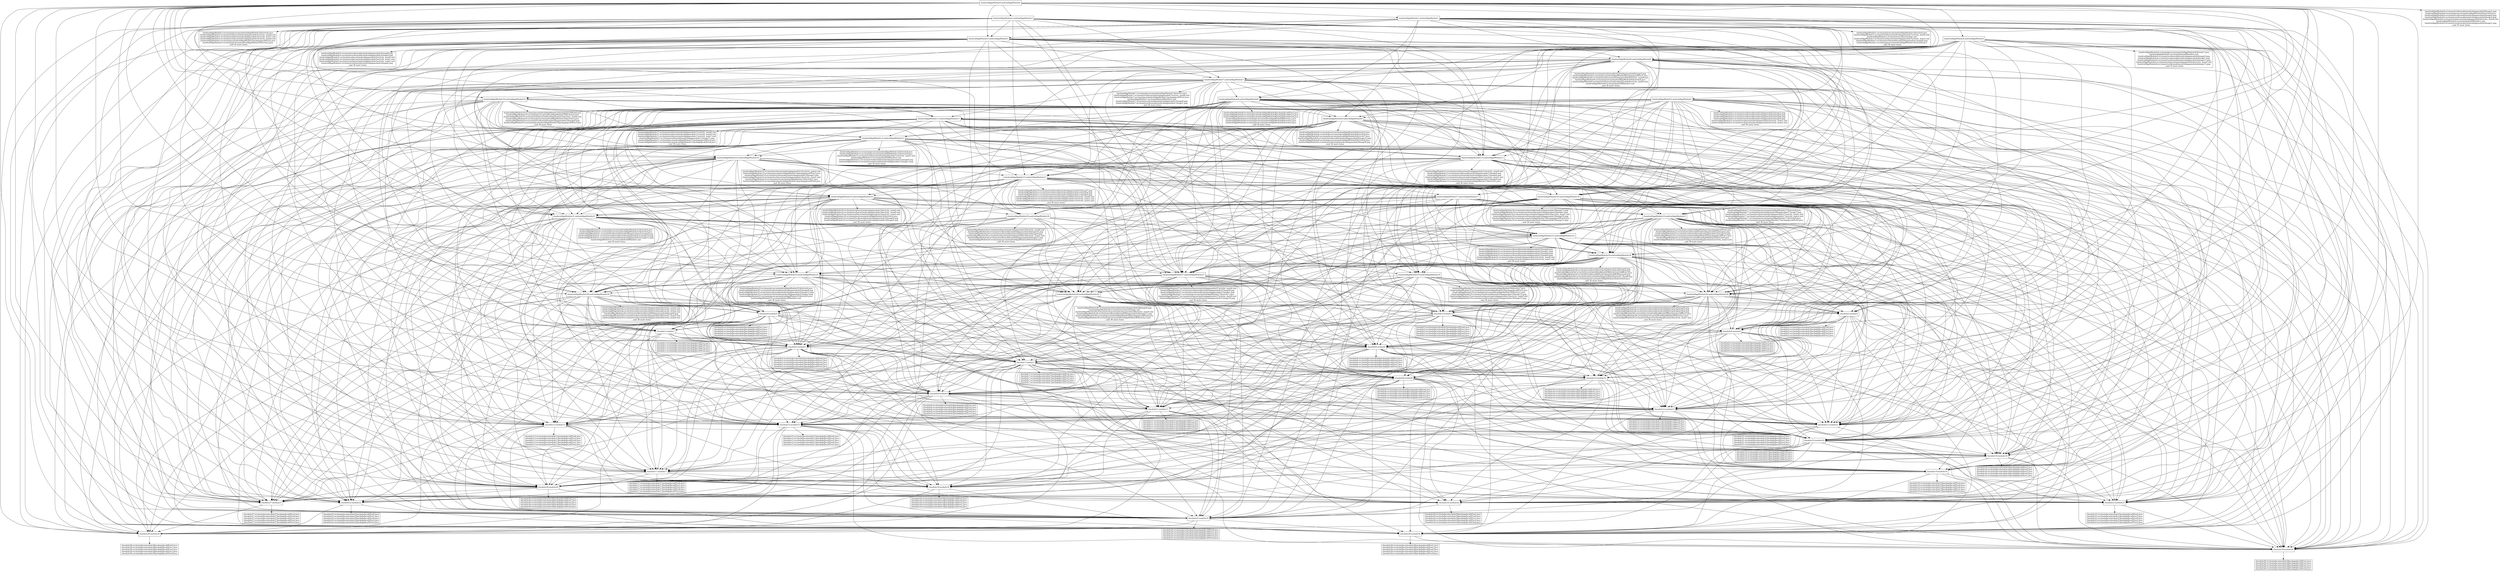 digraph mygraph {
  node [shape=box];
"//androidAppModule0:androidAppModule0"
"//androidAppModule0:androidAppModule0" -> "//androidAppModule1:androidAppModule1"
"//androidAppModule0:androidAppModule0" -> "//androidAppModule10:androidAppModule10"
"//androidAppModule0:androidAppModule0" -> "//androidAppModule11:androidAppModule11"
"//androidAppModule0:androidAppModule0" -> "//androidAppModule12:androidAppModule12"
"//androidAppModule0:androidAppModule0" -> "//androidAppModule15:androidAppModule15"
"//androidAppModule0:androidAppModule0" -> "//androidAppModule16:androidAppModule16"
"//androidAppModule0:androidAppModule0" -> "//androidAppModule23:androidAppModule23"
"//androidAppModule0:androidAppModule0" -> "//androidAppModule24:androidAppModule24"
"//androidAppModule0:androidAppModule0" -> "//androidAppModule25:androidAppModule25"
"//androidAppModule0:androidAppModule0" -> "//androidAppModule26:androidAppModule26"
"//androidAppModule0:androidAppModule0" -> "//androidAppModule27:androidAppModule27"
"//androidAppModule0:androidAppModule0" -> "//androidAppModule29:androidAppModule29"
"//androidAppModule0:androidAppModule0" -> "//androidAppModule3:androidAppModule3"
"//androidAppModule0:androidAppModule0" -> "//androidAppModule4:androidAppModule4"
"//androidAppModule0:androidAppModule0" -> "//module4:module4"
"//androidAppModule0:androidAppModule0" -> "//androidAppModule0:src/main/res/drawable/androidappmodule0image3.png\n//androidAppModule0:src/main/java/com/androidAppModule0/Activity9.java\n//androidAppModule0:src/main/res/drawable/androidappmodule0image0.png\n//androidAppModule0:src/main/res/drawable/androidappmodule0image4.png\n//androidAppModule0:src/main/res/layout/androidappmodule0activity_main4.xml\n//androidAppModule0:src/main/AndroidManifest.xml\n//androidAppModule0:src/main/res/drawable/androidappmodule0image1.png\n...and 35 more items"
"//androidAppModule0:androidAppModule0" -> "//module9:module9"
"//androidAppModule0:androidAppModule0" -> "//module6:module6"
"//androidAppModule0:androidAppModule0" -> "//androidAppModule5:androidAppModule5"
"//androidAppModule0:androidAppModule0" -> "//module5:module5"
"//androidAppModule0:androidAppModule0" -> "//module3:module3"
"//androidAppModule0:androidAppModule0" -> "//module26:module26"
"//androidAppModule0:androidAppModule0" -> "//module22:module22"
"//androidAppModule0:androidAppModule0" -> "//module21:module21"
"//androidAppModule0:androidAppModule0" -> "//module20:module20"
"//androidAppModule0:androidAppModule0" -> "//module19:module19"
"//androidAppModule0:androidAppModule0" -> "//module16:module16"
"//androidAppModule0:androidAppModule0" -> "//module0:module0"
"//androidAppModule0:src/main/res/drawable/androidappmodule0image3.png\n//androidAppModule0:src/main/java/com/androidAppModule0/Activity9.java\n//androidAppModule0:src/main/res/drawable/androidappmodule0image0.png\n//androidAppModule0:src/main/res/drawable/androidappmodule0image4.png\n//androidAppModule0:src/main/res/layout/androidappmodule0activity_main4.xml\n//androidAppModule0:src/main/AndroidManifest.xml\n//androidAppModule0:src/main/res/drawable/androidappmodule0image1.png\n...and 35 more items"
"//androidAppModule3:androidAppModule3"
"//androidAppModule3:androidAppModule3" -> "//androidAppModule11:androidAppModule11"
"//androidAppModule3:androidAppModule3" -> "//androidAppModule25:androidAppModule25"
"//androidAppModule3:androidAppModule3" -> "//androidAppModule24:androidAppModule24"
"//androidAppModule3:androidAppModule3" -> "//module26:module26"
"//androidAppModule3:androidAppModule3" -> "//module5:module5"
"//androidAppModule3:androidAppModule3" -> "//module9:module9"
"//androidAppModule3:androidAppModule3" -> "//androidAppModule3:src/main/java/com/androidAppModule3/Activity6.java\n//androidAppModule3:src/main/res/layout/androidappmodule3activity_main6.xml\n//androidAppModule3:src/main/res/layout/androidappmodule3activity_main7.xml\n//androidAppModule3:src/main/res/layout/androidappmodule3activity_main9.xml\n//androidAppModule3:src/main/java/androidAppModule3packageJava0/Foo2.java\n//androidAppModule3:src/main/java/com/androidAppModule3/Activity2.java\n...and 36 more items"
"//androidAppModule3:androidAppModule3" -> "//androidAppModule13:androidAppModule13"
"//androidAppModule3:androidAppModule3" -> "//module28:module28"
"//androidAppModule3:androidAppModule3" -> "//module29:module29"
"//androidAppModule3:androidAppModule3" -> "//module4:module4"
"//androidAppModule3:androidAppModule3" -> "//module25:module25"
"//androidAppModule3:androidAppModule3" -> "//module14:module14"
"//androidAppModule3:androidAppModule3" -> "//module12:module12"
"//androidAppModule3:androidAppModule3" -> "//androidAppModule7:androidAppModule7"
"//androidAppModule3:androidAppModule3" -> "//androidAppModule5:androidAppModule5"
"//androidAppModule3:androidAppModule3" -> "//androidAppModule29:androidAppModule29"
"//androidAppModule3:androidAppModule3" -> "//androidAppModule27:androidAppModule27"
"//androidAppModule3:androidAppModule3" -> "//androidAppModule26:androidAppModule26"
"//androidAppModule3:androidAppModule3" -> "//androidAppModule23:androidAppModule23"
"//androidAppModule3:androidAppModule3" -> "//androidAppModule21:androidAppModule21"
"//androidAppModule3:androidAppModule3" -> "//androidAppModule20:androidAppModule20"
"//androidAppModule3:androidAppModule3" -> "//androidAppModule18:androidAppModule18"
"//androidAppModule3:androidAppModule3" -> "//androidAppModule15:androidAppModule15"
"//androidAppModule1:androidAppModule1"
"//androidAppModule1:androidAppModule1" -> "//androidAppModule12:androidAppModule12"
"//androidAppModule1:androidAppModule1" -> "//androidAppModule13:androidAppModule13"
"//androidAppModule1:androidAppModule1" -> "//androidAppModule14:androidAppModule14"
"//androidAppModule1:androidAppModule1" -> "//androidAppModule17:androidAppModule17"
"//androidAppModule1:androidAppModule1" -> "//androidAppModule19:androidAppModule19"
"//androidAppModule1:androidAppModule1" -> "//androidAppModule2:androidAppModule2"
"//androidAppModule1:androidAppModule1" -> "//androidAppModule25:androidAppModule25"
"//androidAppModule1:androidAppModule1" -> "//androidAppModule26:androidAppModule26"
"//androidAppModule1:androidAppModule1" -> "//module0:module0"
"//androidAppModule1:androidAppModule1" -> "//module2:module2"
"//androidAppModule1:androidAppModule1" -> "//module6:module6"
"//androidAppModule1:androidAppModule1" -> "//module9:module9"
"//androidAppModule1:androidAppModule1" -> "//androidAppModule1:src/main/java/com/androidAppModule1/Activity4.java\n//androidAppModule1:src/main/res/layout/androidappmodule1activity_main6.xml\n//androidAppModule1:src/main/res/values/strings.xml\n//androidAppModule1:src/main/res/layout/androidappmodule1activity_main3.xml\n//androidAppModule1:src/main/res/drawable/androidappmodule1image6.png\n//androidAppModule1:src/main/java/com/androidAppModule1/Activity8.java\n...and 36 more items"
"//androidAppModule1:androidAppModule1" -> "//module27:module27"
"//androidAppModule1:androidAppModule1" -> "//module28:module28"
"//androidAppModule1:androidAppModule1" -> "//module23:module23"
"//androidAppModule1:androidAppModule1" -> "//module24:module24"
"//androidAppModule1:androidAppModule1" -> "//module22:module22"
"//androidAppModule1:androidAppModule1" -> "//module14:module14"
"//androidAppModule1:androidAppModule1" -> "//module13:module13"
"//androidAppModule1:androidAppModule1" -> "//androidAppModule29:androidAppModule29"
"//androidAppModule1:androidAppModule1" -> "//module10:module10"
"//androidAppModule1:androidAppModule1" -> "//androidAppModule9:androidAppModule9"
"//androidAppModule1:androidAppModule1" -> "//androidAppModule8:androidAppModule8"
"//androidAppModule1:androidAppModule1" -> "//androidAppModule5:androidAppModule5"
"//androidAppModule1:androidAppModule1" -> "//androidAppModule6:androidAppModule6"
"//androidAppModule1:src/main/java/com/androidAppModule1/Activity4.java\n//androidAppModule1:src/main/res/layout/androidappmodule1activity_main6.xml\n//androidAppModule1:src/main/res/values/strings.xml\n//androidAppModule1:src/main/res/layout/androidappmodule1activity_main3.xml\n//androidAppModule1:src/main/res/drawable/androidappmodule1image6.png\n//androidAppModule1:src/main/java/com/androidAppModule1/Activity8.java\n...and 36 more items"
"//androidAppModule2:androidAppModule2"
"//androidAppModule2:androidAppModule2" -> "//androidAppModule13:androidAppModule13"
"//androidAppModule2:androidAppModule2" -> "//androidAppModule15:androidAppModule15"
"//androidAppModule2:androidAppModule2" -> "//androidAppModule20:androidAppModule20"
"//androidAppModule2:androidAppModule2" -> "//androidAppModule19:androidAppModule19"
"//androidAppModule2:androidAppModule2" -> "//androidAppModule18:androidAppModule18"
"//androidAppModule2:androidAppModule2" -> "//androidAppModule9:androidAppModule9"
"//androidAppModule2:androidAppModule2" -> "//module29:module29"
"//androidAppModule2:androidAppModule2" -> "//androidAppModule2:src/main/res/drawable/androidappmodule2image3.png\n//androidAppModule2:src/main/res/drawable/androidappmodule2image4.png\n//androidAppModule2:src/main/res/drawable/androidappmodule2image8.png\n//androidAppModule2:src/main/res/drawable/androidappmodule2image9.png\n//androidAppModule2:src/main/res/layout/androidappmodule2activity_main1.xml\n//androidAppModule2:src/main/res/layout/androidappmodule2activity_main2.xml\n...and 36 more items"
"//androidAppModule2:androidAppModule2" -> "//module9:module9"
"//androidAppModule2:androidAppModule2" -> "//module6:module6"
"//androidAppModule2:androidAppModule2" -> "//module3:module3"
"//androidAppModule2:androidAppModule2" -> "//module27:module27"
"//androidAppModule2:androidAppModule2" -> "//module26:module26"
"//androidAppModule2:androidAppModule2" -> "//module25:module25"
"//androidAppModule2:androidAppModule2" -> "//module23:module23"
"//androidAppModule2:androidAppModule2" -> "//module24:module24"
"//androidAppModule2:androidAppModule2" -> "//module19:module19"
"//androidAppModule2:androidAppModule2" -> "//module16:module16"
"//androidAppModule2:androidAppModule2" -> "//androidAppModule29:androidAppModule29"
"//androidAppModule2:androidAppModule2" -> "//androidAppModule28:androidAppModule28"
"//androidAppModule2:androidAppModule2" -> "//androidAppModule26:androidAppModule26"
"//androidAppModule2:androidAppModule2" -> "//androidAppModule25:androidAppModule25"
"//androidAppModule2:androidAppModule2" -> "//androidAppModule22:androidAppModule22"
"//androidAppModule2:androidAppModule2" -> "//androidAppModule21:androidAppModule21"
"//androidAppModule2:androidAppModule2" -> "//androidAppModule23:androidAppModule23"
"//androidAppModule2:androidAppModule2" -> "//androidAppModule27:androidAppModule27"
"//androidAppModule2:androidAppModule2" -> "//module0:module0"
"//androidAppModule2:androidAppModule2" -> "//module21:module21"
"//androidAppModule2:androidAppModule2" -> "//module4:module4"
"//androidAppModule2:androidAppModule2" -> "//module7:module7"
"//androidAppModule2:src/main/res/drawable/androidappmodule2image3.png\n//androidAppModule2:src/main/res/drawable/androidappmodule2image4.png\n//androidAppModule2:src/main/res/drawable/androidappmodule2image8.png\n//androidAppModule2:src/main/res/drawable/androidappmodule2image9.png\n//androidAppModule2:src/main/res/layout/androidappmodule2activity_main1.xml\n//androidAppModule2:src/main/res/layout/androidappmodule2activity_main2.xml\n...and 36 more items"
"//androidAppModule5:androidAppModule5"
"//androidAppModule5:androidAppModule5" -> "//androidAppModule16:androidAppModule16"
"//androidAppModule5:androidAppModule5" -> "//androidAppModule18:androidAppModule18"
"//androidAppModule5:androidAppModule5" -> "//androidAppModule13:androidAppModule13"
"//androidAppModule5:androidAppModule5" -> "//androidAppModule12:androidAppModule12"
"//androidAppModule5:androidAppModule5" -> "//androidAppModule24:androidAppModule24"
"//androidAppModule5:androidAppModule5" -> "//androidAppModule21:androidAppModule21"
"//androidAppModule5:androidAppModule5" -> "//androidAppModule20:androidAppModule20"
"//androidAppModule5:androidAppModule5" -> "//androidAppModule25:androidAppModule25"
"//androidAppModule5:androidAppModule5" -> "//androidAppModule26:androidAppModule26"
"//androidAppModule5:androidAppModule5" -> "//module11:module11"
"//androidAppModule5:androidAppModule5" -> "//androidAppModule6:androidAppModule6"
"//androidAppModule5:androidAppModule5" -> "//module0:module0"
"//androidAppModule5:androidAppModule5" -> "//androidAppModule7:androidAppModule7"
"//androidAppModule5:androidAppModule5" -> "//module25:module25"
"//androidAppModule5:androidAppModule5" -> "//module8:module8"
"//androidAppModule5:androidAppModule5" -> "//module6:module6"
"//androidAppModule5:androidAppModule5" -> "//module3:module3"
"//androidAppModule5:androidAppModule5" -> "//module20:module20"
"//androidAppModule5:androidAppModule5" -> "//androidAppModule27:androidAppModule27"
"//androidAppModule5:androidAppModule5" -> "//module17:module17"
"//androidAppModule5:androidAppModule5" -> "//module15:module15"
"//androidAppModule5:androidAppModule5" -> "//module12:module12"
"//androidAppModule5:androidAppModule5" -> "//module18:module18"
"//androidAppModule5:androidAppModule5" -> "//module19:module19"
"//androidAppModule5:androidAppModule5" -> "//module28:module28"
"//androidAppModule5:androidAppModule5" -> "//androidAppModule5:src/main/res/drawable/androidappmodule5image8.png\n//androidAppModule5:src/main/res/drawable/androidappmodule5image9.png\n//androidAppModule5:src/main/res/layout/androidappmodule5activity_main0.xml\n//androidAppModule5:src/main/res/layout/androidappmodule5activity_main1.xml\n//androidAppModule5:src/main/res/layout/androidappmodule5activity_main2.xml\n//androidAppModule5:src/main/res/drawable/androidappmodule5image0.png\n...and 36 more items"
"//androidAppModule5:androidAppModule5" -> "//module13:module13"
"//androidAppModule5:src/main/res/drawable/androidappmodule5image8.png\n//androidAppModule5:src/main/res/drawable/androidappmodule5image9.png\n//androidAppModule5:src/main/res/layout/androidappmodule5activity_main0.xml\n//androidAppModule5:src/main/res/layout/androidappmodule5activity_main1.xml\n//androidAppModule5:src/main/res/layout/androidappmodule5activity_main2.xml\n//androidAppModule5:src/main/res/drawable/androidappmodule5image0.png\n...and 36 more items"
"//androidAppModule3:src/main/java/com/androidAppModule3/Activity6.java\n//androidAppModule3:src/main/res/layout/androidappmodule3activity_main6.xml\n//androidAppModule3:src/main/res/layout/androidappmodule3activity_main7.xml\n//androidAppModule3:src/main/res/layout/androidappmodule3activity_main9.xml\n//androidAppModule3:src/main/java/androidAppModule3packageJava0/Foo2.java\n//androidAppModule3:src/main/java/com/androidAppModule3/Activity2.java\n...and 36 more items"
"//androidAppModule4:androidAppModule4"
"//androidAppModule4:androidAppModule4" -> "//androidAppModule28:androidAppModule28"
"//androidAppModule4:androidAppModule4" -> "//androidAppModule6:androidAppModule6"
"//androidAppModule4:androidAppModule4" -> "//androidAppModule10:androidAppModule10"
"//androidAppModule4:androidAppModule4" -> "//androidAppModule4:src/main/java/com/androidAppModule4/Activity7.java\n//androidAppModule4:src/main/AndroidManifest.xml\n//androidAppModule4:src/main/res/drawable/androidappmodule4image0.png\n//androidAppModule4:src/main/res/drawable/androidappmodule4image1.png\n//androidAppModule4:src/main/res/drawable/androidappmodule4image11.png\n//androidAppModule4:src/main/res/layout/androidappmodule4activity_main2.xml\n//androidAppModule4:src/main/res/drawable/androidappmodule4image13.png\n...and 35 more items"
"//androidAppModule4:androidAppModule4" -> "//module13:module13"
"//androidAppModule4:androidAppModule4" -> "//module4:module4"
"//androidAppModule4:androidAppModule4" -> "//module5:module5"
"//androidAppModule4:androidAppModule4" -> "//module29:module29"
"//androidAppModule4:androidAppModule4" -> "//module27:module27"
"//androidAppModule4:androidAppModule4" -> "//module26:module26"
"//androidAppModule4:androidAppModule4" -> "//module25:module25"
"//androidAppModule4:androidAppModule4" -> "//module24:module24"
"//androidAppModule4:androidAppModule4" -> "//module23:module23"
"//androidAppModule4:androidAppModule4" -> "//module21:module21"
"//androidAppModule4:androidAppModule4" -> "//module20:module20"
"//androidAppModule4:androidAppModule4" -> "//module16:module16"
"//androidAppModule4:androidAppModule4" -> "//module15:module15"
"//androidAppModule4:androidAppModule4" -> "//module14:module14"
"//androidAppModule4:androidAppModule4" -> "//module12:module12"
"//androidAppModule4:androidAppModule4" -> "//module11:module11"
"//androidAppModule4:androidAppModule4" -> "//module1:module1"
"//androidAppModule4:androidAppModule4" -> "//androidAppModule9:androidAppModule9"
"//androidAppModule4:androidAppModule4" -> "//androidAppModule7:androidAppModule7"
"//androidAppModule4:androidAppModule4" -> "//androidAppModule26:androidAppModule26"
"//androidAppModule4:androidAppModule4" -> "//androidAppModule24:androidAppModule24"
"//androidAppModule4:androidAppModule4" -> "//androidAppModule22:androidAppModule22"
"//androidAppModule4:androidAppModule4" -> "//androidAppModule18:androidAppModule18"
"//androidAppModule4:androidAppModule4" -> "//androidAppModule17:androidAppModule17"
"//androidAppModule4:androidAppModule4" -> "//androidAppModule14:androidAppModule14"
"//androidAppModule4:src/main/java/com/androidAppModule4/Activity7.java\n//androidAppModule4:src/main/AndroidManifest.xml\n//androidAppModule4:src/main/res/drawable/androidappmodule4image0.png\n//androidAppModule4:src/main/res/drawable/androidappmodule4image1.png\n//androidAppModule4:src/main/res/drawable/androidappmodule4image11.png\n//androidAppModule4:src/main/res/layout/androidappmodule4activity_main2.xml\n//androidAppModule4:src/main/res/drawable/androidappmodule4image13.png\n...and 35 more items"
"//androidAppModule6:androidAppModule6"
"//androidAppModule6:androidAppModule6" -> "//androidAppModule6:src/main/res/drawable/androidappmodule6image4.png\n//androidAppModule6:src/main/java/androidAppModule6packageJava0/Foo1.java\n//androidAppModule6:src/main/res/layout/androidappmodule6activity_main9.xml\n//androidAppModule6:src/main/java/com/androidAppModule6/Activity4.java\n//androidAppModule6:src/main/res/layout/androidappmodule6activity_main6.xml\n//androidAppModule6:src/main/AndroidManifest.xml\n...and 36 more items"
"//androidAppModule6:androidAppModule6" -> "//module9:module9"
"//androidAppModule6:androidAppModule6" -> "//module7:module7"
"//androidAppModule6:androidAppModule6" -> "//module5:module5"
"//androidAppModule6:androidAppModule6" -> "//module4:module4"
"//androidAppModule6:androidAppModule6" -> "//module3:module3"
"//androidAppModule6:androidAppModule6" -> "//module29:module29"
"//androidAppModule6:androidAppModule6" -> "//module26:module26"
"//androidAppModule6:androidAppModule6" -> "//module25:module25"
"//androidAppModule6:androidAppModule6" -> "//module21:module21"
"//androidAppModule6:androidAppModule6" -> "//module23:module23"
"//androidAppModule6:androidAppModule6" -> "//module20:module20"
"//androidAppModule6:androidAppModule6" -> "//module15:module15"
"//androidAppModule6:androidAppModule6" -> "//module12:module12"
"//androidAppModule6:androidAppModule6" -> "//module1:module1"
"//androidAppModule6:androidAppModule6" -> "//androidAppModule8:androidAppModule8"
"//androidAppModule6:androidAppModule6" -> "//androidAppModule7:androidAppModule7"
"//androidAppModule6:androidAppModule6" -> "//androidAppModule28:androidAppModule28"
"//androidAppModule6:androidAppModule6" -> "//androidAppModule27:androidAppModule27"
"//androidAppModule6:androidAppModule6" -> "//module14:module14"
"//androidAppModule6:androidAppModule6" -> "//androidAppModule26:androidAppModule26"
"//androidAppModule6:androidAppModule6" -> "//androidAppModule24:androidAppModule24"
"//androidAppModule6:androidAppModule6" -> "//androidAppModule23:androidAppModule23"
"//androidAppModule6:androidAppModule6" -> "//androidAppModule19:androidAppModule19"
"//androidAppModule6:androidAppModule6" -> "//androidAppModule17:androidAppModule17"
"//androidAppModule6:androidAppModule6" -> "//androidAppModule15:androidAppModule15"
"//androidAppModule6:androidAppModule6" -> "//androidAppModule13:androidAppModule13"
"//androidAppModule7:androidAppModule7"
"//androidAppModule7:androidAppModule7" -> "//androidAppModule27:androidAppModule27"
"//androidAppModule7:androidAppModule7" -> "//module11:module11"
"//androidAppModule7:androidAppModule7" -> "//module22:module22"
"//androidAppModule7:androidAppModule7" -> "//module7:module7"
"//androidAppModule7:androidAppModule7" -> "//module8:module8"
"//androidAppModule7:androidAppModule7" -> "//androidAppModule7:src/main/java/com/androidAppModule7/Activity2.java\n//androidAppModule7:src/main/res/layout/androidappmodule7activity_main8.xml\n//androidAppModule7:src/main/java/androidAppModule7packageJava0/Foo3.java\n//androidAppModule7:src/main/AndroidManifest.xml\n//androidAppModule7:src/main/res/drawable/androidappmodule7image8.png\n//androidAppModule7:src/main/res/drawable/androidappmodule7image1.png\n...and 36 more items"
"//androidAppModule7:androidAppModule7" -> "//module6:module6"
"//androidAppModule7:androidAppModule7" -> "//module29:module29"
"//androidAppModule7:androidAppModule7" -> "//module4:module4"
"//androidAppModule7:androidAppModule7" -> "//module20:module20"
"//androidAppModule7:androidAppModule7" -> "//module21:module21"
"//androidAppModule7:androidAppModule7" -> "//module5:module5"
"//androidAppModule7:androidAppModule7" -> "//module2:module2"
"//androidAppModule7:androidAppModule7" -> "//module17:module17"
"//androidAppModule7:androidAppModule7" -> "//module15:module15"
"//androidAppModule7:androidAppModule7" -> "//module14:module14"
"//androidAppModule7:androidAppModule7" -> "//module0:module0"
"//androidAppModule7:androidAppModule7" -> "//androidAppModule9:androidAppModule9"
"//androidAppModule7:androidAppModule7" -> "//androidAppModule8:androidAppModule8"
"//androidAppModule7:androidAppModule7" -> "//androidAppModule29:androidAppModule29"
"//androidAppModule7:androidAppModule7" -> "//androidAppModule24:androidAppModule24"
"//androidAppModule7:androidAppModule7" -> "//module12:module12"
"//androidAppModule7:androidAppModule7" -> "//androidAppModule23:androidAppModule23"
"//androidAppModule7:androidAppModule7" -> "//androidAppModule20:androidAppModule20"
"//androidAppModule7:androidAppModule7" -> "//androidAppModule21:androidAppModule21"
"//androidAppModule7:androidAppModule7" -> "//androidAppModule19:androidAppModule19"
"//androidAppModule7:androidAppModule7" -> "//androidAppModule15:androidAppModule15"
"//androidAppModule7:androidAppModule7" -> "//androidAppModule13:androidAppModule13"
"//androidAppModule7:androidAppModule7" -> "//androidAppModule10:androidAppModule10"
"//androidAppModule7:androidAppModule7" -> "//androidAppModule11:androidAppModule11"
"//androidAppModule10:androidAppModule10"
"//androidAppModule10:androidAppModule10" -> "//androidAppModule11:androidAppModule11"
"//androidAppModule10:androidAppModule10" -> "//androidAppModule12:androidAppModule12"
"//androidAppModule10:androidAppModule10" -> "//androidAppModule13:androidAppModule13"
"//androidAppModule10:androidAppModule10" -> "//androidAppModule14:androidAppModule14"
"//androidAppModule10:androidAppModule10" -> "//androidAppModule21:androidAppModule21"
"//androidAppModule10:androidAppModule10" -> "//androidAppModule22:androidAppModule22"
"//androidAppModule10:androidAppModule10" -> "//androidAppModule26:androidAppModule26"
"//androidAppModule10:androidAppModule10" -> "//module18:module18"
"//androidAppModule10:androidAppModule10" -> "//module17:module17"
"//androidAppModule10:androidAppModule10" -> "//module11:module11"
"//androidAppModule10:androidAppModule10" -> "//module0:module0"
"//androidAppModule10:androidAppModule10" -> "//androidAppModule27:androidAppModule27"
"//androidAppModule10:androidAppModule10" -> "//module22:module22"
"//androidAppModule10:androidAppModule10" -> "//module29:module29"
"//androidAppModule10:androidAppModule10" -> "//androidAppModule10:src/main/java/androidAppModule10packageJava0/Foo4.java\n//androidAppModule10:src/main/java/com/androidAppModule10/Activity4.java\n//androidAppModule10:src/main/res/layout/androidappmodule10activity_main4.xml\n//androidAppModule10:src/main/java/com/androidAppModule10/Activity3.java\n//androidAppModule10:src/main/res/drawable/androidappmodule10image0.png\n//androidAppModule10:src/main/java/androidAppModule10packageJava0/Foo3.java\n...and 36 more items"
"//androidAppModule10:androidAppModule10" -> "//module5:module5"
"//androidAppModule10:androidAppModule10" -> "//module4:module4"
"//androidAppModule10:androidAppModule10" -> "//module3:module3"
"//androidAppModule10:androidAppModule10" -> "//module27:module27"
"//androidAppModule10:androidAppModule10" -> "//module26:module26"
"//androidAppModule10:androidAppModule10" -> "//module24:module24"
"//androidAppModule10:androidAppModule10" -> "//module21:module21"
"//androidAppModule10:androidAppModule10" -> "//module25:module25"
"//androidAppModule10:androidAppModule10" -> "//module7:module7"
"//androidAppModule10:androidAppModule10" -> "//module20:module20"
"//androidAppModule10:androidAppModule10" -> "//module19:module19"
"//androidAppModule10:src/main/java/androidAppModule10packageJava0/Foo4.java\n//androidAppModule10:src/main/java/com/androidAppModule10/Activity4.java\n//androidAppModule10:src/main/res/layout/androidappmodule10activity_main4.xml\n//androidAppModule10:src/main/java/com/androidAppModule10/Activity3.java\n//androidAppModule10:src/main/res/drawable/androidappmodule10image0.png\n//androidAppModule10:src/main/java/androidAppModule10packageJava0/Foo3.java\n...and 36 more items"
"//androidAppModule7:src/main/java/com/androidAppModule7/Activity2.java\n//androidAppModule7:src/main/res/layout/androidappmodule7activity_main8.xml\n//androidAppModule7:src/main/java/androidAppModule7packageJava0/Foo3.java\n//androidAppModule7:src/main/AndroidManifest.xml\n//androidAppModule7:src/main/res/drawable/androidappmodule7image8.png\n//androidAppModule7:src/main/res/drawable/androidappmodule7image1.png\n...and 36 more items"
"//androidAppModule8:androidAppModule8"
"//androidAppModule8:androidAppModule8" -> "//androidAppModule12:androidAppModule12"
"//androidAppModule8:androidAppModule8" -> "//androidAppModule11:androidAppModule11"
"//androidAppModule8:androidAppModule8" -> "//androidAppModule16:androidAppModule16"
"//androidAppModule8:androidAppModule8" -> "//module14:module14"
"//androidAppModule8:androidAppModule8" -> "//module1:module1"
"//androidAppModule8:androidAppModule8" -> "//module0:module0"
"//androidAppModule8:androidAppModule8" -> "//androidAppModule9:androidAppModule9"
"//androidAppModule8:androidAppModule8" -> "//androidAppModule29:androidAppModule29"
"//androidAppModule8:androidAppModule8" -> "//androidAppModule27:androidAppModule27"
"//androidAppModule8:androidAppModule8" -> "//androidAppModule26:androidAppModule26"
"//androidAppModule8:androidAppModule8" -> "//androidAppModule22:androidAppModule22"
"//androidAppModule8:androidAppModule8" -> "//androidAppModule21:androidAppModule21"
"//androidAppModule8:androidAppModule8" -> "//androidAppModule20:androidAppModule20"
"//androidAppModule8:androidAppModule8" -> "//androidAppModule19:androidAppModule19"
"//androidAppModule8:androidAppModule8" -> "//androidAppModule18:androidAppModule18"
"//androidAppModule8:androidAppModule8" -> "//androidAppModule13:androidAppModule13"
"//androidAppModule8:androidAppModule8" -> "//module15:module15"
"//androidAppModule8:androidAppModule8" -> "//module27:module27"
"//androidAppModule8:androidAppModule8" -> "//module4:module4"
"//androidAppModule8:androidAppModule8" -> "//module28:module28"
"//androidAppModule8:androidAppModule8" -> "//module5:module5"
"//androidAppModule8:androidAppModule8" -> "//module26:module26"
"//androidAppModule8:androidAppModule8" -> "//module25:module25"
"//androidAppModule8:androidAppModule8" -> "//module24:module24"
"//androidAppModule8:androidAppModule8" -> "//module22:module22"
"//androidAppModule8:androidAppModule8" -> "//module2:module2"
"//androidAppModule8:androidAppModule8" -> "//module16:module16"
"//androidAppModule8:androidAppModule8" -> "//androidAppModule15:androidAppModule15"
"//androidAppModule8:androidAppModule8" -> "//module6:module6"
"//androidAppModule8:androidAppModule8" -> "//module8:module8"
"//androidAppModule8:androidAppModule8" -> "//androidAppModule8:src/main/java/androidAppModule8packageJava0/Foo2.java\n//androidAppModule8:src/main/java/androidAppModule8packageJava0/Foo3.java\n//androidAppModule8:src/main/java/androidAppModule8packageJava0/Foo4.java\n//androidAppModule8:src/main/java/com/androidAppModule8/Activity1.java\n//androidAppModule8:src/main/java/com/androidAppModule8/Activity2.java\n//androidAppModule8:src/main/java/com/androidAppModule8/Activity3.java\n...and 36 more items"
"//androidAppModule8:src/main/java/androidAppModule8packageJava0/Foo2.java\n//androidAppModule8:src/main/java/androidAppModule8packageJava0/Foo3.java\n//androidAppModule8:src/main/java/androidAppModule8packageJava0/Foo4.java\n//androidAppModule8:src/main/java/com/androidAppModule8/Activity1.java\n//androidAppModule8:src/main/java/com/androidAppModule8/Activity2.java\n//androidAppModule8:src/main/java/com/androidAppModule8/Activity3.java\n...and 36 more items"
"//androidAppModule9:androidAppModule9"
"//androidAppModule9:androidAppModule9" -> "//androidAppModule14:androidAppModule14"
"//androidAppModule9:androidAppModule9" -> "//module10:module10"
"//androidAppModule9:androidAppModule9" -> "//module19:module19"
"//androidAppModule9:androidAppModule9" -> "//module24:module24"
"//androidAppModule9:androidAppModule9" -> "//module22:module22"
"//androidAppModule9:androidAppModule9" -> "//module23:module23"
"//androidAppModule9:androidAppModule9" -> "//module21:module21"
"//androidAppModule9:androidAppModule9" -> "//module2:module2"
"//androidAppModule9:androidAppModule9" -> "//module12:module12"
"//androidAppModule9:androidAppModule9" -> "//module11:module11"
"//androidAppModule9:androidAppModule9" -> "//module0:module0"
"//androidAppModule9:androidAppModule9" -> "//androidAppModule27:androidAppModule27"
"//androidAppModule9:androidAppModule9" -> "//androidAppModule25:androidAppModule25"
"//androidAppModule9:androidAppModule9" -> "//androidAppModule24:androidAppModule24"
"//androidAppModule9:androidAppModule9" -> "//androidAppModule23:androidAppModule23"
"//androidAppModule9:androidAppModule9" -> "//androidAppModule18:androidAppModule18"
"//androidAppModule9:androidAppModule9" -> "//androidAppModule16:androidAppModule16"
"//androidAppModule9:androidAppModule9" -> "//androidAppModule12:androidAppModule12"
"//androidAppModule9:androidAppModule9" -> "//androidAppModule15:androidAppModule15"
"//androidAppModule9:androidAppModule9" -> "//androidAppModule13:androidAppModule13"
"//androidAppModule9:androidAppModule9" -> "//androidAppModule28:androidAppModule28"
"//androidAppModule9:androidAppModule9" -> "//module13:module13"
"//androidAppModule9:androidAppModule9" -> "//module25:module25"
"//androidAppModule9:androidAppModule9" -> "//module5:module5"
"//androidAppModule9:androidAppModule9" -> "//module27:module27"
"//androidAppModule9:androidAppModule9" -> "//androidAppModule9:src/main/java/com/androidAppModule9/Activity5.java\n//androidAppModule9:src/main/java/com/androidAppModule9/Activity6.java\n//androidAppModule9:src/main/java/com/androidAppModule9/Activity7.java\n//androidAppModule9:src/main/res/drawable/androidappmodule9image12.png\n//androidAppModule9:src/main/java/com/androidAppModule9/Activity8.java\n//androidAppModule9:src/main/res/drawable/androidappmodule9image8.png\n...and 36 more items"
"//androidAppModule9:androidAppModule9" -> "//module28:module28"
"//androidAppModule9:src/main/java/com/androidAppModule9/Activity5.java\n//androidAppModule9:src/main/java/com/androidAppModule9/Activity6.java\n//androidAppModule9:src/main/java/com/androidAppModule9/Activity7.java\n//androidAppModule9:src/main/res/drawable/androidappmodule9image12.png\n//androidAppModule9:src/main/java/com/androidAppModule9/Activity8.java\n//androidAppModule9:src/main/res/drawable/androidappmodule9image8.png\n...and 36 more items"
"//androidAppModule11:androidAppModule11"
"//androidAppModule11:androidAppModule11" -> "//androidAppModule12:androidAppModule12"
"//androidAppModule11:androidAppModule11" -> "//androidAppModule13:androidAppModule13"
"//androidAppModule11:androidAppModule11" -> "//androidAppModule14:androidAppModule14"
"//androidAppModule11:androidAppModule11" -> "//androidAppModule16:androidAppModule16"
"//androidAppModule11:androidAppModule11" -> "//androidAppModule17:androidAppModule17"
"//androidAppModule11:androidAppModule11" -> "//androidAppModule23:androidAppModule23"
"//androidAppModule11:androidAppModule11" -> "//androidAppModule25:androidAppModule25"
"//androidAppModule11:androidAppModule11" -> "//module26:module26"
"//androidAppModule11:androidAppModule11" -> "//module25:module25"
"//androidAppModule11:androidAppModule11" -> "//module22:module22"
"//androidAppModule11:androidAppModule11" -> "//androidAppModule24:androidAppModule24"
"//androidAppModule11:androidAppModule11" -> "//module16:module16"
"//androidAppModule11:androidAppModule11" -> "//module17:module17"
"//androidAppModule11:androidAppModule11" -> "//module13:module13"
"//androidAppModule11:androidAppModule11" -> "//module1:module1"
"//androidAppModule11:androidAppModule11" -> "//module0:module0"
"//androidAppModule11:androidAppModule11" -> "//androidAppModule26:androidAppModule26"
"//androidAppModule11:androidAppModule11" -> "//module11:module11"
"//androidAppModule11:androidAppModule11" -> "//module19:module19"
"//androidAppModule11:androidAppModule11" -> "//module21:module21"
"//androidAppModule11:androidAppModule11" -> "//module6:module6"
"//androidAppModule11:androidAppModule11" -> "//module4:module4"
"//androidAppModule11:androidAppModule11" -> "//module27:module27"
"//androidAppModule11:androidAppModule11" -> "//module29:module29"
"//androidAppModule11:androidAppModule11" -> "//module8:module8"
"//androidAppModule11:androidAppModule11" -> "//androidAppModule11:src/main/res/layout/androidappmodule11activity_main6.xml\n//androidAppModule11:src/main/res/layout/androidappmodule11activity_main0.xml\n//androidAppModule11:src/main/res/layout/androidappmodule11activity_main7.xml\n//androidAppModule11:src/main/res/drawable/androidappmodule11image11.png\n//androidAppModule11:src/main/java/androidAppModule11packageJava0/Foo3.java\n//androidAppModule11:src/main/java/androidAppModule11packageJava0/Foo4.java\n...and 36 more items"
"//androidAppModule11:androidAppModule11" -> "//module9:module9"
"//androidAppModule11:src/main/res/layout/androidappmodule11activity_main6.xml\n//androidAppModule11:src/main/res/layout/androidappmodule11activity_main0.xml\n//androidAppModule11:src/main/res/layout/androidappmodule11activity_main7.xml\n//androidAppModule11:src/main/res/drawable/androidappmodule11image11.png\n//androidAppModule11:src/main/java/androidAppModule11packageJava0/Foo3.java\n//androidAppModule11:src/main/java/androidAppModule11packageJava0/Foo4.java\n...and 36 more items"
"//androidAppModule13:androidAppModule13"
"//androidAppModule13:androidAppModule13" -> "//androidAppModule15:androidAppModule15"
"//androidAppModule13:androidAppModule13" -> "//androidAppModule16:androidAppModule16"
"//androidAppModule13:androidAppModule13" -> "//androidAppModule22:androidAppModule22"
"//androidAppModule13:androidAppModule13" -> "//androidAppModule23:androidAppModule23"
"//androidAppModule13:androidAppModule13" -> "//module27:module27"
"//androidAppModule13:androidAppModule13" -> "//androidAppModule13:src/main/res/layout/androidappmodule13activity_main6.xml\n//androidAppModule13:src/main/res/drawable/androidappmodule13image0.png\n//androidAppModule13:src/main/res/drawable/androidappmodule13image6.png\n//androidAppModule13:src/main/res/layout/androidappmodule13activity_main2.xml\n//androidAppModule13:src/main/res/drawable/androidappmodule13image9.png\n//androidAppModule13:src/main/java/com/androidAppModule13/Activity5.java\n...and 36 more items"
"//androidAppModule13:androidAppModule13" -> "//module8:module8"
"//androidAppModule13:androidAppModule13" -> "//androidAppModule26:androidAppModule26"
"//androidAppModule13:androidAppModule13" -> "//module3:module3"
"//androidAppModule13:androidAppModule13" -> "//module29:module29"
"//androidAppModule13:androidAppModule13" -> "//module28:module28"
"//androidAppModule13:androidAppModule13" -> "//module9:module9"
"//androidAppModule13:androidAppModule13" -> "//module22:module22"
"//androidAppModule13:androidAppModule13" -> "//module2:module2"
"//androidAppModule13:androidAppModule13" -> "//module15:module15"
"//androidAppModule13:androidAppModule13" -> "//module14:module14"
"//androidAppModule13:androidAppModule13" -> "//module12:module12"
"//androidAppModule13:androidAppModule13" -> "//androidAppModule29:androidAppModule29"
"//androidAppModule13:androidAppModule13" -> "//androidAppModule27:androidAppModule27"
"//androidAppModule13:androidAppModule13" -> "//androidAppModule28:androidAppModule28"
"//androidAppModule13:androidAppModule13" -> "//module16:module16"
"//androidAppModule13:androidAppModule13" -> "//module26:module26"
"//androidAppModule13:src/main/res/layout/androidappmodule13activity_main6.xml\n//androidAppModule13:src/main/res/drawable/androidappmodule13image0.png\n//androidAppModule13:src/main/res/drawable/androidappmodule13image6.png\n//androidAppModule13:src/main/res/layout/androidappmodule13activity_main2.xml\n//androidAppModule13:src/main/res/drawable/androidappmodule13image9.png\n//androidAppModule13:src/main/java/com/androidAppModule13/Activity5.java\n...and 36 more items"
"//androidAppModule16:androidAppModule16"
"//androidAppModule16:androidAppModule16" -> "//androidAppModule20:androidAppModule20"
"//androidAppModule16:androidAppModule16" -> "//androidAppModule21:androidAppModule21"
"//androidAppModule16:androidAppModule16" -> "//androidAppModule22:androidAppModule22"
"//androidAppModule16:androidAppModule16" -> "//androidAppModule23:androidAppModule23"
"//androidAppModule16:androidAppModule16" -> "//androidAppModule25:androidAppModule25"
"//androidAppModule16:androidAppModule16" -> "//androidAppModule27:androidAppModule27"
"//androidAppModule16:androidAppModule16" -> "//androidAppModule28:androidAppModule28"
"//androidAppModule16:androidAppModule16" -> "//androidAppModule29:androidAppModule29"
"//androidAppModule16:androidAppModule16" -> "//androidAppModule16:src/main/res/layout/androidappmodule16activity_main0.xml\n//androidAppModule16:src/main/res/layout/androidappmodule16activity_main8.xml\n//androidAppModule16:src/main/res/layout/androidappmodule16activity_main2.xml\n//androidAppModule16:src/main/java/com/androidAppModule16/Activity2.java\n//androidAppModule16:src/main/res/drawable/androidappmodule16image9.png\n//androidAppModule16:src/main/res/drawable/androidappmodule16image0.png\n...and 36 more items"
"//androidAppModule16:androidAppModule16" -> "//module6:module6"
"//androidAppModule16:androidAppModule16" -> "//module1:module1"
"//androidAppModule16:androidAppModule16" -> "//module25:module25"
"//androidAppModule16:androidAppModule16" -> "//module22:module22"
"//androidAppModule16:androidAppModule16" -> "//module21:module21"
"//androidAppModule16:androidAppModule16" -> "//module20:module20"
"//androidAppModule16:androidAppModule16" -> "//module2:module2"
"//androidAppModule16:androidAppModule16" -> "//module19:module19"
"//androidAppModule16:androidAppModule16" -> "//module5:module5"
"//androidAppModule16:androidAppModule16" -> "//module18:module18"
"//androidAppModule16:androidAppModule16" -> "//module17:module17"
"//androidAppModule16:androidAppModule16" -> "//module16:module16"
"//androidAppModule16:androidAppModule16" -> "//module15:module15"
"//androidAppModule16:androidAppModule16" -> "//module13:module13"
"//androidAppModule16:androidAppModule16" -> "//module12:module12"
"//androidAppModule16:androidAppModule16" -> "//module10:module10"
"//androidAppModule16:androidAppModule16" -> "//module23:module23"
"//androidAppModule16:src/main/res/layout/androidappmodule16activity_main0.xml\n//androidAppModule16:src/main/res/layout/androidappmodule16activity_main8.xml\n//androidAppModule16:src/main/res/layout/androidappmodule16activity_main2.xml\n//androidAppModule16:src/main/java/com/androidAppModule16/Activity2.java\n//androidAppModule16:src/main/res/drawable/androidappmodule16image9.png\n//androidAppModule16:src/main/res/drawable/androidappmodule16image0.png\n...and 36 more items"
"//androidAppModule12:androidAppModule12"
"//androidAppModule12:androidAppModule12" -> "//androidAppModule14:androidAppModule14"
"//androidAppModule12:androidAppModule12" -> "//androidAppModule18:androidAppModule18"
"//androidAppModule12:androidAppModule12" -> "//androidAppModule19:androidAppModule19"
"//androidAppModule12:androidAppModule12" -> "//androidAppModule21:androidAppModule21"
"//androidAppModule12:androidAppModule12" -> "//androidAppModule23:androidAppModule23"
"//androidAppModule12:androidAppModule12" -> "//androidAppModule26:androidAppModule26"
"//androidAppModule12:androidAppModule12" -> "//androidAppModule27:androidAppModule27"
"//androidAppModule12:androidAppModule12" -> "//androidAppModule28:androidAppModule28"
"//androidAppModule12:androidAppModule12" -> "//androidAppModule12:src/main/java/com/androidAppModule12/Activity8.java\n//androidAppModule12:src/main/java/com/androidAppModule12/Activity9.java\n//androidAppModule12:src/main/res/layout/androidappmodule12activity_main5.xml\n//androidAppModule12:src/main/AndroidManifest.xml\n//androidAppModule12:src/main/res/drawable/androidappmodule12image0.png\n//androidAppModule12:src/main/res/drawable/androidappmodule12image1.png\n...and 36 more items"
"//androidAppModule12:androidAppModule12" -> "//androidAppModule29:androidAppModule29"
"//androidAppModule12:androidAppModule12" -> "//module7:module7"
"//androidAppModule12:androidAppModule12" -> "//module5:module5"
"//androidAppModule12:androidAppModule12" -> "//module29:module29"
"//androidAppModule12:androidAppModule12" -> "//module28:module28"
"//androidAppModule12:androidAppModule12" -> "//module26:module26"
"//androidAppModule12:androidAppModule12" -> "//module25:module25"
"//androidAppModule12:androidAppModule12" -> "//module23:module23"
"//androidAppModule12:androidAppModule12" -> "//module22:module22"
"//androidAppModule12:androidAppModule12" -> "//module21:module21"
"//androidAppModule12:androidAppModule12" -> "//module15:module15"
"//androidAppModule12:androidAppModule12" -> "//module13:module13"
"//androidAppModule12:androidAppModule12" -> "//module11:module11"
"//androidAppModule12:androidAppModule12" -> "//module10:module10"
"//androidAppModule12:src/main/java/com/androidAppModule12/Activity8.java\n//androidAppModule12:src/main/java/com/androidAppModule12/Activity9.java\n//androidAppModule12:src/main/res/layout/androidappmodule12activity_main5.xml\n//androidAppModule12:src/main/AndroidManifest.xml\n//androidAppModule12:src/main/res/drawable/androidappmodule12image0.png\n//androidAppModule12:src/main/res/drawable/androidappmodule12image1.png\n...and 36 more items"
"//androidAppModule18:androidAppModule18"
"//androidAppModule18:androidAppModule18" -> "//androidAppModule21:androidAppModule21"
"//androidAppModule18:androidAppModule18" -> "//androidAppModule23:androidAppModule23"
"//androidAppModule18:androidAppModule18" -> "//androidAppModule24:androidAppModule24"
"//androidAppModule18:androidAppModule18" -> "//androidAppModule25:androidAppModule25"
"//androidAppModule18:androidAppModule18" -> "//androidAppModule27:androidAppModule27"
"//androidAppModule18:androidAppModule18" -> "//androidAppModule28:androidAppModule28"
"//androidAppModule18:androidAppModule18" -> "//androidAppModule29:androidAppModule29"
"//androidAppModule18:androidAppModule18" -> "//module24:module24"
"//androidAppModule18:androidAppModule18" -> "//module9:module9"
"//androidAppModule18:androidAppModule18" -> "//module7:module7"
"//androidAppModule18:androidAppModule18" -> "//module4:module4"
"//androidAppModule18:androidAppModule18" -> "//module29:module29"
"//androidAppModule18:androidAppModule18" -> "//module19:module19"
"//androidAppModule18:androidAppModule18" -> "//module23:module23"
"//androidAppModule18:androidAppModule18" -> "//module22:module22"
"//androidAppModule18:androidAppModule18" -> "//module16:module16"
"//androidAppModule18:androidAppModule18" -> "//module14:module14"
"//androidAppModule18:androidAppModule18" -> "//module12:module12"
"//androidAppModule18:androidAppModule18" -> "//module11:module11"
"//androidAppModule18:androidAppModule18" -> "//module0:module0"
"//androidAppModule18:androidAppModule18" -> "//androidAppModule18:src/main/res/drawable/androidappmodule18image13.png\n//androidAppModule18:src/main/res/drawable/androidappmodule18image1.png\n//androidAppModule18:src/main/res/layout/androidappmodule18activity_main1.xml\n//androidAppModule18:src/main/res/drawable/androidappmodule18image10.png\n//androidAppModule18:src/main/java/androidAppModule18packageJava0/Foo0.java\n//androidAppModule18:src/main/res/drawable/androidappmodule18image12.png\n...and 36 more items"
"//androidAppModule18:src/main/res/drawable/androidappmodule18image13.png\n//androidAppModule18:src/main/res/drawable/androidappmodule18image1.png\n//androidAppModule18:src/main/res/layout/androidappmodule18activity_main1.xml\n//androidAppModule18:src/main/res/drawable/androidappmodule18image10.png\n//androidAppModule18:src/main/java/androidAppModule18packageJava0/Foo0.java\n//androidAppModule18:src/main/res/drawable/androidappmodule18image12.png\n...and 36 more items"
"//androidAppModule14:androidAppModule14"
"//androidAppModule14:androidAppModule14" -> "//androidAppModule15:androidAppModule15"
"//androidAppModule14:androidAppModule14" -> "//androidAppModule20:androidAppModule20"
"//androidAppModule14:androidAppModule14" -> "//androidAppModule21:androidAppModule21"
"//androidAppModule14:androidAppModule14" -> "//androidAppModule26:androidAppModule26"
"//androidAppModule14:androidAppModule14" -> "//androidAppModule28:androidAppModule28"
"//androidAppModule14:androidAppModule14" -> "//androidAppModule29:androidAppModule29"
"//androidAppModule14:androidAppModule14" -> "//module26:module26"
"//androidAppModule14:androidAppModule14" -> "//module21:module21"
"//androidAppModule14:androidAppModule14" -> "//module20:module20"
"//androidAppModule14:androidAppModule14" -> "//module19:module19"
"//androidAppModule14:androidAppModule14" -> "//module18:module18"
"//androidAppModule14:androidAppModule14" -> "//module17:module17"
"//androidAppModule14:androidAppModule14" -> "//module13:module13"
"//androidAppModule14:androidAppModule14" -> "//module11:module11"
"//androidAppModule14:androidAppModule14" -> "//module0:module0"
"//androidAppModule14:androidAppModule14" -> "//module27:module27"
"//androidAppModule14:androidAppModule14" -> "//module1:module1"
"//androidAppModule14:androidAppModule14" -> "//module25:module25"
"//androidAppModule14:androidAppModule14" -> "//module29:module29"
"//androidAppModule14:androidAppModule14" -> "//module3:module3"
"//androidAppModule14:androidAppModule14" -> "//module4:module4"
"//androidAppModule14:androidAppModule14" -> "//androidAppModule14:src/main/res/layout/androidappmodule14activity_main2.xml\n//androidAppModule14:src/main/java/androidAppModule14packageJava0/Foo3.java\n//androidAppModule14:src/main/res/drawable/androidappmodule14image5.png\n//androidAppModule14:src/main/res/layout/androidappmodule14activity_main1.xml\n//androidAppModule14:src/main/java/com/androidAppModule14/Activity1.java\n//androidAppModule14:src/main/java/androidAppModule14packageJava0/Foo4.java\n...and 36 more items"
"//androidAppModule14:androidAppModule14" -> "//module8:module8"
"//androidAppModule14:androidAppModule14" -> "//module6:module6"
"//androidAppModule14:androidAppModule14" -> "//module5:module5"
"//androidAppModule14:src/main/res/layout/androidappmodule14activity_main2.xml\n//androidAppModule14:src/main/java/androidAppModule14packageJava0/Foo3.java\n//androidAppModule14:src/main/res/drawable/androidappmodule14image5.png\n//androidAppModule14:src/main/res/layout/androidappmodule14activity_main1.xml\n//androidAppModule14:src/main/java/com/androidAppModule14/Activity1.java\n//androidAppModule14:src/main/java/androidAppModule14packageJava0/Foo4.java\n...and 36 more items"
"//androidAppModule15:androidAppModule15"
"//androidAppModule15:androidAppModule15" -> "//androidAppModule17:androidAppModule17"
"//androidAppModule15:androidAppModule15" -> "//androidAppModule19:androidAppModule19"
"//androidAppModule15:androidAppModule15" -> "//androidAppModule20:androidAppModule20"
"//androidAppModule15:androidAppModule15" -> "//androidAppModule21:androidAppModule21"
"//androidAppModule15:androidAppModule15" -> "//androidAppModule26:androidAppModule26"
"//androidAppModule15:androidAppModule15" -> "//androidAppModule27:androidAppModule27"
"//androidAppModule15:androidAppModule15" -> "//module0:module0"
"//androidAppModule15:androidAppModule15" -> "//module29:module29"
"//androidAppModule15:androidAppModule15" -> "//module9:module9"
"//androidAppModule15:androidAppModule15" -> "//androidAppModule15:src/main/res/drawable/androidappmodule15image7.png\n//androidAppModule15:src/main/res/drawable/androidappmodule15image8.png\n//androidAppModule15:src/main/res/drawable/androidappmodule15image9.png\n//androidAppModule15:src/main/res/layout/androidappmodule15activity_main0.xml\n//androidAppModule15:src/main/res/layout/androidappmodule15activity_main1.xml\n//androidAppModule15:src/main/res/layout/androidappmodule15activity_main2.xml\n...and 36 more items"
"//androidAppModule15:androidAppModule15" -> "//module8:module8"
"//androidAppModule15:androidAppModule15" -> "//androidAppModule28:androidAppModule28"
"//androidAppModule15:androidAppModule15" -> "//module5:module5"
"//androidAppModule15:androidAppModule15" -> "//module27:module27"
"//androidAppModule15:androidAppModule15" -> "//module26:module26"
"//androidAppModule15:androidAppModule15" -> "//module25:module25"
"//androidAppModule15:androidAppModule15" -> "//module24:module24"
"//androidAppModule15:androidAppModule15" -> "//module22:module22"
"//androidAppModule15:androidAppModule15" -> "//module21:module21"
"//androidAppModule15:androidAppModule15" -> "//module20:module20"
"//androidAppModule15:androidAppModule15" -> "//module19:module19"
"//androidAppModule15:androidAppModule15" -> "//module17:module17"
"//androidAppModule15:androidAppModule15" -> "//module1:module1"
"//androidAppModule15:androidAppModule15" -> "//module14:module14"
"//androidAppModule15:androidAppModule15" -> "//androidAppModule29:androidAppModule29"
"//androidAppModule15:androidAppModule15" -> "//module7:module7"
"//androidAppModule15:src/main/res/drawable/androidappmodule15image7.png\n//androidAppModule15:src/main/res/drawable/androidappmodule15image8.png\n//androidAppModule15:src/main/res/drawable/androidappmodule15image9.png\n//androidAppModule15:src/main/res/layout/androidappmodule15activity_main0.xml\n//androidAppModule15:src/main/res/layout/androidappmodule15activity_main1.xml\n//androidAppModule15:src/main/res/layout/androidappmodule15activity_main2.xml\n...and 36 more items"
"//androidAppModule21:androidAppModule21"
"//androidAppModule21:androidAppModule21" -> "//androidAppModule23:androidAppModule23"
"//androidAppModule21:androidAppModule21" -> "//androidAppModule25:androidAppModule25"
"//androidAppModule21:androidAppModule21" -> "//androidAppModule26:androidAppModule26"
"//androidAppModule21:androidAppModule21" -> "//androidAppModule27:androidAppModule27"
"//androidAppModule21:androidAppModule21" -> "//module12:module12"
"//androidAppModule21:androidAppModule21" -> "//module7:module7"
"//androidAppModule21:androidAppModule21" -> "//module6:module6"
"//androidAppModule21:androidAppModule21" -> "//module26:module26"
"//androidAppModule21:androidAppModule21" -> "//module22:module22"
"//androidAppModule21:androidAppModule21" -> "//module25:module25"
"//androidAppModule21:androidAppModule21" -> "//module20:module20"
"//androidAppModule21:androidAppModule21" -> "//module2:module2"
"//androidAppModule21:androidAppModule21" -> "//module18:module18"
"//androidAppModule21:androidAppModule21" -> "//androidAppModule28:androidAppModule28"
"//androidAppModule21:androidAppModule21" -> "//module15:module15"
"//androidAppModule21:androidAppModule21" -> "//module13:module13"
"//androidAppModule21:androidAppModule21" -> "//module23:module23"
"//androidAppModule21:androidAppModule21" -> "//module27:module27"
"//androidAppModule21:androidAppModule21" -> "//androidAppModule21:src/main/java/com/androidAppModule21/Activity0.java\n//androidAppModule21:src/main/java/com/androidAppModule21/Activity4.java\n//androidAppModule21:src/main/res/drawable/androidappmodule21image0.png\n//androidAppModule21:src/main/res/drawable/androidappmodule21image10.png\n//androidAppModule21:src/main/res/drawable/androidappmodule21image12.png\n//androidAppModule21:src/main/AndroidManifest.xml\n...and 36 more items"
"//androidAppModule21:androidAppModule21" -> "//module28:module28"
"//androidAppModule21:androidAppModule21" -> "//module9:module9"
"//androidAppModule21:androidAppModule21" -> "//module1:module1"
"//androidAppModule21:src/main/java/com/androidAppModule21/Activity0.java\n//androidAppModule21:src/main/java/com/androidAppModule21/Activity4.java\n//androidAppModule21:src/main/res/drawable/androidappmodule21image0.png\n//androidAppModule21:src/main/res/drawable/androidappmodule21image10.png\n//androidAppModule21:src/main/res/drawable/androidappmodule21image12.png\n//androidAppModule21:src/main/AndroidManifest.xml\n...and 36 more items"
"//androidAppModule17:androidAppModule17"
"//androidAppModule17:androidAppModule17" -> "//androidAppModule19:androidAppModule19"
"//androidAppModule17:androidAppModule17" -> "//androidAppModule20:androidAppModule20"
"//androidAppModule17:androidAppModule17" -> "//androidAppModule22:androidAppModule22"
"//androidAppModule17:androidAppModule17" -> "//androidAppModule23:androidAppModule23"
"//androidAppModule17:androidAppModule17" -> "//androidAppModule24:androidAppModule24"
"//androidAppModule17:androidAppModule17" -> "//androidAppModule25:androidAppModule25"
"//androidAppModule17:androidAppModule17" -> "//androidAppModule29:androidAppModule29"
"//androidAppModule17:androidAppModule17" -> "//androidAppModule17:src/main/java/com/androidAppModule17/Activity9.java\n//androidAppModule17:src/main/res/drawable/androidappmodule17image7.png\n//androidAppModule17:src/main/res/layout/androidappmodule17activity_main1.xml\n//androidAppModule17:src/main/res/layout/androidappmodule17activity_main2.xml\n//androidAppModule17:src/main/java/com/androidAppModule17/Activity8.java\n//androidAppModule17:src/main/java/androidAppModule17packageJava0/Foo0.java\n...and 36 more items"
"//androidAppModule17:androidAppModule17" -> "//module11:module11"
"//androidAppModule17:androidAppModule17" -> "//module5:module5"
"//androidAppModule17:androidAppModule17" -> "//module3:module3"
"//androidAppModule17:androidAppModule17" -> "//module9:module9"
"//androidAppModule17:androidAppModule17" -> "//module8:module8"
"//androidAppModule17:androidAppModule17" -> "//module29:module29"
"//androidAppModule17:androidAppModule17" -> "//module27:module27"
"//androidAppModule17:androidAppModule17" -> "//module26:module26"
"//androidAppModule17:androidAppModule17" -> "//module23:module23"
"//androidAppModule17:androidAppModule17" -> "//module20:module20"
"//androidAppModule17:androidAppModule17" -> "//module16:module16"
"//androidAppModule17:androidAppModule17" -> "//module14:module14"
"//androidAppModule17:androidAppModule17" -> "//module13:module13"
"//androidAppModule17:androidAppModule17" -> "//module12:module12"
"//androidAppModule17:src/main/java/com/androidAppModule17/Activity9.java\n//androidAppModule17:src/main/res/drawable/androidappmodule17image7.png\n//androidAppModule17:src/main/res/layout/androidappmodule17activity_main1.xml\n//androidAppModule17:src/main/res/layout/androidappmodule17activity_main2.xml\n//androidAppModule17:src/main/java/com/androidAppModule17/Activity8.java\n//androidAppModule17:src/main/java/androidAppModule17packageJava0/Foo0.java\n...and 36 more items"
"//androidAppModule22:androidAppModule22"
"//androidAppModule22:androidAppModule22" -> "//androidAppModule23:androidAppModule23"
"//androidAppModule22:androidAppModule22" -> "//androidAppModule24:androidAppModule24"
"//androidAppModule22:androidAppModule22" -> "//androidAppModule25:androidAppModule25"
"//androidAppModule22:androidAppModule22" -> "//module0:module0"
"//androidAppModule22:androidAppModule22" -> "//module15:module15"
"//androidAppModule22:androidAppModule22" -> "//module18:module18"
"//androidAppModule22:androidAppModule22" -> "//module17:module17"
"//androidAppModule22:androidAppModule22" -> "//module16:module16"
"//androidAppModule22:androidAppModule22" -> "//module14:module14"
"//androidAppModule22:androidAppModule22" -> "//module11:module11"
"//androidAppModule22:androidAppModule22" -> "//module10:module10"
"//androidAppModule22:androidAppModule22" -> "//androidAppModule27:androidAppModule27"
"//androidAppModule22:androidAppModule22" -> "//androidAppModule26:androidAppModule26"
"//androidAppModule22:androidAppModule22" -> "//module12:module12"
"//androidAppModule22:androidAppModule22" -> "//androidAppModule22:src/main/java/androidAppModule22packageJava0/Foo3.java\n//androidAppModule22:src/main/res/drawable/androidappmodule22image2.png\n//androidAppModule22:src/main/res/drawable/androidappmodule22image14.png\n//androidAppModule22:src/main/java/androidAppModule22packageJava0/Foo1.java\n//androidAppModule22:src/main/java/com/androidAppModule22/Activity9.java\n//androidAppModule22:src/main/res/layout/androidappmodule22activity_main3.xml\n...and 36 more items"
"//androidAppModule22:androidAppModule22" -> "//module7:module7"
"//androidAppModule22:androidAppModule22" -> "//module6:module6"
"//androidAppModule22:androidAppModule22" -> "//module3:module3"
"//androidAppModule22:androidAppModule22" -> "//module29:module29"
"//androidAppModule22:androidAppModule22" -> "//module26:module26"
"//androidAppModule22:androidAppModule22" -> "//module23:module23"
"//androidAppModule22:androidAppModule22" -> "//module20:module20"
"//androidAppModule22:androidAppModule22" -> "//module21:module21"
"//androidAppModule22:androidAppModule22" -> "//module2:module2"
"//androidAppModule22:androidAppModule22" -> "//module24:module24"
"//androidAppModule22:androidAppModule22" -> "//module8:module8"
"//androidAppModule22:src/main/java/androidAppModule22packageJava0/Foo3.java\n//androidAppModule22:src/main/res/drawable/androidappmodule22image2.png\n//androidAppModule22:src/main/res/drawable/androidappmodule22image14.png\n//androidAppModule22:src/main/java/androidAppModule22packageJava0/Foo1.java\n//androidAppModule22:src/main/java/com/androidAppModule22/Activity9.java\n//androidAppModule22:src/main/res/layout/androidappmodule22activity_main3.xml\n...and 36 more items"
"//androidAppModule25:androidAppModule25"
"//androidAppModule25:androidAppModule25" -> "//androidAppModule26:androidAppModule26"
"//androidAppModule25:androidAppModule25" -> "//androidAppModule28:androidAppModule28"
"//androidAppModule25:androidAppModule25" -> "//androidAppModule29:androidAppModule29"
"//androidAppModule25:androidAppModule25" -> "//module0:module0"
"//androidAppModule25:androidAppModule25" -> "//module10:module10"
"//androidAppModule25:androidAppModule25" -> "//module24:module24"
"//androidAppModule25:androidAppModule25" -> "//androidAppModule25:src/main/java/com/androidAppModule25/Activity4.java\n//androidAppModule25:src/main/res/drawable/androidappmodule25image8.png\n//androidAppModule25:src/main/res/drawable/androidappmodule25image12.png\n//androidAppModule25:src/main/res/drawable/androidappmodule25image3.png\n//androidAppModule25:src/main/java/com/androidAppModule25/Activity5.java\n//androidAppModule25:src/main/AndroidManifest.xml\n...and 36 more items"
"//androidAppModule25:androidAppModule25" -> "//module8:module8"
"//androidAppModule25:androidAppModule25" -> "//module12:module12"
"//androidAppModule25:androidAppModule25" -> "//module7:module7"
"//androidAppModule25:androidAppModule25" -> "//module4:module4"
"//androidAppModule25:androidAppModule25" -> "//module29:module29"
"//androidAppModule25:androidAppModule25" -> "//module28:module28"
"//androidAppModule25:androidAppModule25" -> "//module27:module27"
"//androidAppModule25:androidAppModule25" -> "//module20:module20"
"//androidAppModule25:androidAppModule25" -> "//module18:module18"
"//androidAppModule25:androidAppModule25" -> "//module17:module17"
"//androidAppModule25:androidAppModule25" -> "//module13:module13"
"//androidAppModule25:src/main/java/com/androidAppModule25/Activity4.java\n//androidAppModule25:src/main/res/drawable/androidappmodule25image8.png\n//androidAppModule25:src/main/res/drawable/androidappmodule25image12.png\n//androidAppModule25:src/main/res/drawable/androidappmodule25image3.png\n//androidAppModule25:src/main/java/com/androidAppModule25/Activity5.java\n//androidAppModule25:src/main/AndroidManifest.xml\n...and 36 more items"
"//androidAppModule20:androidAppModule20"
"//androidAppModule20:androidAppModule20" -> "//androidAppModule23:androidAppModule23"
"//androidAppModule20:androidAppModule20" -> "//androidAppModule26:androidAppModule26"
"//androidAppModule20:androidAppModule20" -> "//androidAppModule28:androidAppModule28"
"//androidAppModule20:androidAppModule20" -> "//module1:module1"
"//androidAppModule20:androidAppModule20" -> "//module13:module13"
"//androidAppModule20:androidAppModule20" -> "//androidAppModule20:src/main/res/layout/androidappmodule20activity_main8.xml\n//androidAppModule20:src/main/res/drawable/androidappmodule20image14.png\n//androidAppModule20:src/main/res/drawable/androidappmodule20image8.png\n//androidAppModule20:src/main/res/layout/androidappmodule20activity_main2.xml\n//androidAppModule20:src/main/res/drawable/androidappmodule20image13.png\n//androidAppModule20:src/main/java/com/androidAppModule20/Activity9.java\n...and 36 more items"
"//androidAppModule20:androidAppModule20" -> "//module6:module6"
"//androidAppModule20:androidAppModule20" -> "//module9:module9"
"//androidAppModule20:androidAppModule20" -> "//module10:module10"
"//androidAppModule20:androidAppModule20" -> "//module24:module24"
"//androidAppModule20:androidAppModule20" -> "//module20:module20"
"//androidAppModule20:androidAppModule20" -> "//module12:module12"
"//androidAppModule20:androidAppModule20" -> "//module5:module5"
"//androidAppModule20:androidAppModule20" -> "//module27:module27"
"//androidAppModule20:src/main/res/layout/androidappmodule20activity_main8.xml\n//androidAppModule20:src/main/res/drawable/androidappmodule20image14.png\n//androidAppModule20:src/main/res/drawable/androidappmodule20image8.png\n//androidAppModule20:src/main/res/layout/androidappmodule20activity_main2.xml\n//androidAppModule20:src/main/res/drawable/androidappmodule20image13.png\n//androidAppModule20:src/main/java/com/androidAppModule20/Activity9.java\n...and 36 more items"
"//androidAppModule23:androidAppModule23"
"//androidAppModule23:androidAppModule23" -> "//androidAppModule24:androidAppModule24"
"//androidAppModule23:androidAppModule23" -> "//androidAppModule26:androidAppModule26"
"//androidAppModule23:androidAppModule23" -> "//module10:module10"
"//androidAppModule23:androidAppModule23" -> "//module11:module11"
"//androidAppModule23:androidAppModule23" -> "//module12:module12"
"//androidAppModule23:androidAppModule23" -> "//module23:module23"
"//androidAppModule23:androidAppModule23" -> "//module7:module7"
"//androidAppModule23:androidAppModule23" -> "//androidAppModule23:src/main/res/drawable/androidappmodule23image6.png\n//androidAppModule23:src/main/res/drawable/androidappmodule23image7.png\n//androidAppModule23:src/main/res/drawable/androidappmodule23image8.png\n//androidAppModule23:src/main/res/drawable/androidappmodule23image9.png\n//androidAppModule23:src/main/res/layout/androidappmodule23activity_main0.xml\n//androidAppModule23:src/main/res/layout/androidappmodule23activity_main1.xml\n...and 36 more items"
"//androidAppModule23:androidAppModule23" -> "//module6:module6"
"//androidAppModule23:androidAppModule23" -> "//module5:module5"
"//androidAppModule23:androidAppModule23" -> "//module13:module13"
"//androidAppModule23:androidAppModule23" -> "//module28:module28"
"//androidAppModule23:androidAppModule23" -> "//module26:module26"
"//androidAppModule23:androidAppModule23" -> "//module21:module21"
"//androidAppModule23:androidAppModule23" -> "//module19:module19"
"//androidAppModule23:androidAppModule23" -> "//module17:module17"
"//androidAppModule23:androidAppModule23" -> "//module16:module16"
"//androidAppModule23:androidAppModule23" -> "//module22:module22"
"//androidAppModule23:androidAppModule23" -> "//module9:module9"
"//androidAppModule23:androidAppModule23" -> "//module8:module8"
"//androidAppModule23:androidAppModule23" -> "//module24:module24"
"//androidAppModule23:androidAppModule23" -> "//module3:module3"
"//androidAppModule23:androidAppModule23" -> "//module29:module29"
"//androidAppModule23:src/main/res/drawable/androidappmodule23image6.png\n//androidAppModule23:src/main/res/drawable/androidappmodule23image7.png\n//androidAppModule23:src/main/res/drawable/androidappmodule23image8.png\n//androidAppModule23:src/main/res/drawable/androidappmodule23image9.png\n//androidAppModule23:src/main/res/layout/androidappmodule23activity_main0.xml\n//androidAppModule23:src/main/res/layout/androidappmodule23activity_main1.xml\n...and 36 more items"
"//androidAppModule24:androidAppModule24"
"//androidAppModule24:androidAppModule24" -> "//androidAppModule26:androidAppModule26"
"//androidAppModule24:androidAppModule24" -> "//androidAppModule27:androidAppModule27"
"//androidAppModule24:androidAppModule24" -> "//androidAppModule28:androidAppModule28"
"//androidAppModule24:androidAppModule24" -> "//androidAppModule29:androidAppModule29"
"//androidAppModule24:androidAppModule24" -> "//module0:module0"
"//androidAppModule24:androidAppModule24" -> "//module21:module21"
"//androidAppModule24:androidAppModule24" -> "//module2:module2"
"//androidAppModule24:androidAppModule24" -> "//module19:module19"
"//androidAppModule24:androidAppModule24" -> "//module14:module14"
"//androidAppModule24:androidAppModule24" -> "//module17:module17"
"//androidAppModule24:androidAppModule24" -> "//module16:module16"
"//androidAppModule24:androidAppModule24" -> "//module15:module15"
"//androidAppModule24:androidAppModule24" -> "//module12:module12"
"//androidAppModule24:androidAppModule24" -> "//module11:module11"
"//androidAppModule24:androidAppModule24" -> "//module1:module1"
"//androidAppModule24:androidAppModule24" -> "//module10:module10"
"//androidAppModule24:androidAppModule24" -> "//module26:module26"
"//androidAppModule24:androidAppModule24" -> "//module23:module23"
"//androidAppModule24:androidAppModule24" -> "//module25:module25"
"//androidAppModule24:androidAppModule24" -> "//module27:module27"
"//androidAppModule24:androidAppModule24" -> "//module3:module3"
"//androidAppModule24:androidAppModule24" -> "//androidAppModule24:src/main/res/drawable/androidappmodule24image6.png\n//androidAppModule24:src/main/res/drawable/androidappmodule24image8.png\n//androidAppModule24:src/main/java/androidAppModule24packageJava0/Foo2.java\n//androidAppModule24:src/main/res/drawable/androidappmodule24image9.png\n//androidAppModule24:src/main/res/layout/androidappmodule24activity_main0.xml\n//androidAppModule24:src/main/java/com/androidAppModule24/Activity0.java\n...and 36 more items"
"//androidAppModule24:androidAppModule24" -> "//module4:module4"
"//androidAppModule24:androidAppModule24" -> "//module6:module6"
"//androidAppModule24:androidAppModule24" -> "//module29:module29"
"//androidAppModule24:androidAppModule24" -> "//module7:module7"
"//androidAppModule24:src/main/res/drawable/androidappmodule24image6.png\n//androidAppModule24:src/main/res/drawable/androidappmodule24image8.png\n//androidAppModule24:src/main/java/androidAppModule24packageJava0/Foo2.java\n//androidAppModule24:src/main/res/drawable/androidappmodule24image9.png\n//androidAppModule24:src/main/res/layout/androidappmodule24activity_main0.xml\n//androidAppModule24:src/main/java/com/androidAppModule24/Activity0.java\n...and 36 more items"
"//androidAppModule27:androidAppModule27"
"//androidAppModule27:androidAppModule27" -> "//androidAppModule28:androidAppModule28"
"//androidAppModule27:androidAppModule27" -> "//androidAppModule29:androidAppModule29"
"//androidAppModule27:androidAppModule27" -> "//module14:module14"
"//androidAppModule27:androidAppModule27" -> "//module8:module8"
"//androidAppModule27:androidAppModule27" -> "//androidAppModule27:src/main/res/layout/androidappmodule27activity_main0.xml\n//androidAppModule27:src/main/res/drawable/androidappmodule27image9.png\n//androidAppModule27:src/main/res/drawable/androidappmodule27image1.png\n//androidAppModule27:src/main/java/com/androidAppModule27/Activity7.java\n//androidAppModule27:src/main/res/layout/androidappmodule27activity_main9.xml\n//androidAppModule27:src/main/res/drawable/androidappmodule27image10.png\n...and 36 more items"
"//androidAppModule27:androidAppModule27" -> "//module9:module9"
"//androidAppModule27:androidAppModule27" -> "//module7:module7"
"//androidAppModule27:androidAppModule27" -> "//module15:module15"
"//androidAppModule27:androidAppModule27" -> "//module3:module3"
"//androidAppModule27:androidAppModule27" -> "//module29:module29"
"//androidAppModule27:androidAppModule27" -> "//module25:module25"
"//androidAppModule27:androidAppModule27" -> "//module27:module27"
"//androidAppModule27:androidAppModule27" -> "//module18:module18"
"//androidAppModule27:androidAppModule27" -> "//module16:module16"
"//androidAppModule27:androidAppModule27" -> "//module21:module21"
"//androidAppModule27:androidAppModule27" -> "//module6:module6"
"//androidAppModule27:src/main/res/layout/androidappmodule27activity_main0.xml\n//androidAppModule27:src/main/res/drawable/androidappmodule27image9.png\n//androidAppModule27:src/main/res/drawable/androidappmodule27image1.png\n//androidAppModule27:src/main/java/com/androidAppModule27/Activity7.java\n//androidAppModule27:src/main/res/layout/androidappmodule27activity_main9.xml\n//androidAppModule27:src/main/res/drawable/androidappmodule27image10.png\n...and 36 more items"
"//androidAppModule29:androidAppModule29"
"//androidAppModule29:androidAppModule29" -> "//module1:module1"
"//androidAppModule29:androidAppModule29" -> "//module11:module11"
"//androidAppModule29:androidAppModule29" -> "//module26:module26"
"//androidAppModule29:androidAppModule29" -> "//androidAppModule29:src/main/res/layout/androidappmodule29activity_main2.xml\n//androidAppModule29:src/main/res/layout/androidappmodule29activity_main3.xml\n//androidAppModule29:src/main/res/layout/androidappmodule29activity_main4.xml\n//androidAppModule29:src/main/res/drawable/androidappmodule29image9.png\n//androidAppModule29:src/main/res/layout/androidappmodule29activity_main5.xml\n//androidAppModule29:src/main/res/layout/androidappmodule29activity_main6.xml\n...and 36 more items"
"//androidAppModule29:androidAppModule29" -> "//module9:module9"
"//androidAppModule29:androidAppModule29" -> "//module12:module12"
"//androidAppModule29:androidAppModule29" -> "//module6:module6"
"//androidAppModule29:androidAppModule29" -> "//module7:module7"
"//androidAppModule29:androidAppModule29" -> "//module28:module28"
"//androidAppModule29:androidAppModule29" -> "//module27:module27"
"//androidAppModule29:androidAppModule29" -> "//module24:module24"
"//androidAppModule29:androidAppModule29" -> "//module20:module20"
"//androidAppModule29:androidAppModule29" -> "//module17:module17"
"//androidAppModule29:androidAppModule29" -> "//module15:module15"
"//androidAppModule29:androidAppModule29" -> "//module14:module14"
"//androidAppModule29:androidAppModule29" -> "//module13:module13"
"//androidAppModule29:src/main/res/layout/androidappmodule29activity_main2.xml\n//androidAppModule29:src/main/res/layout/androidappmodule29activity_main3.xml\n//androidAppModule29:src/main/res/layout/androidappmodule29activity_main4.xml\n//androidAppModule29:src/main/res/drawable/androidappmodule29image9.png\n//androidAppModule29:src/main/res/layout/androidappmodule29activity_main5.xml\n//androidAppModule29:src/main/res/layout/androidappmodule29activity_main6.xml\n...and 36 more items"
"//androidAppModule19:androidAppModule19"
"//androidAppModule19:androidAppModule19" -> "//androidAppModule26:androidAppModule26"
"//androidAppModule19:androidAppModule19" -> "//androidAppModule28:androidAppModule28"
"//androidAppModule19:androidAppModule19" -> "//module10:module10"
"//androidAppModule19:androidAppModule19" -> "//module11:module11"
"//androidAppModule19:androidAppModule19" -> "//module12:module12"
"//androidAppModule19:androidAppModule19" -> "//module18:module18"
"//androidAppModule19:androidAppModule19" -> "//module16:module16"
"//androidAppModule19:androidAppModule19" -> "//module19:module19"
"//androidAppModule19:androidAppModule19" -> "//module15:module15"
"//androidAppModule19:androidAppModule19" -> "//module2:module2"
"//androidAppModule19:androidAppModule19" -> "//module14:module14"
"//androidAppModule19:androidAppModule19" -> "//module13:module13"
"//androidAppModule19:androidAppModule19" -> "//module20:module20"
"//androidAppModule19:androidAppModule19" -> "//module8:module8"
"//androidAppModule19:androidAppModule19" -> "//module9:module9"
"//androidAppModule19:androidAppModule19" -> "//module23:module23"
"//androidAppModule19:androidAppModule19" -> "//module5:module5"
"//androidAppModule19:androidAppModule19" -> "//module22:module22"
"//androidAppModule19:androidAppModule19" -> "//androidAppModule19:src/main/java/com/androidAppModule19/Activity7.java\n//androidAppModule19:src/main/java/androidAppModule19packageJava0/Foo1.java\n//androidAppModule19:src/main/java/com/androidAppModule19/Activity1.java\n//androidAppModule19:src/main/res/drawable/androidappmodule19image12.png\n//androidAppModule19:src/main/res/layout/androidappmodule19activity_main9.xml\n//androidAppModule19:src/main/res/drawable/androidappmodule19image13.png\n...and 36 more items"
"//androidAppModule19:androidAppModule19" -> "//module3:module3"
"//androidAppModule19:src/main/java/com/androidAppModule19/Activity7.java\n//androidAppModule19:src/main/java/androidAppModule19packageJava0/Foo1.java\n//androidAppModule19:src/main/java/com/androidAppModule19/Activity1.java\n//androidAppModule19:src/main/res/drawable/androidappmodule19image12.png\n//androidAppModule19:src/main/res/layout/androidappmodule19activity_main9.xml\n//androidAppModule19:src/main/res/drawable/androidappmodule19image13.png\n...and 36 more items"
"//androidAppModule26:androidAppModule26"
"//androidAppModule26:androidAppModule26" -> "//module10:module10"
"//androidAppModule26:androidAppModule26" -> "//module11:module11"
"//androidAppModule26:androidAppModule26" -> "//module12:module12"
"//androidAppModule26:androidAppModule26" -> "//module14:module14"
"//androidAppModule26:androidAppModule26" -> "//module15:module15"
"//androidAppModule26:androidAppModule26" -> "//module17:module17"
"//androidAppModule26:androidAppModule26" -> "//androidAppModule26:src/main/res/drawable/androidappmodule26image9.png\n//androidAppModule26:src/main/res/drawable/androidappmodule26image5.png\n//androidAppModule26:src/main/res/drawable/androidappmodule26image8.png\n//androidAppModule26:src/main/java/androidAppModule26packageJava0/Foo1.java\n//androidAppModule26:src/main/java/com/androidAppModule26/Activity3.java\n//androidAppModule26:src/main/res/layout/androidappmodule26activity_main7.xml\n...and 36 more items"
"//androidAppModule26:androidAppModule26" -> "//module18:module18"
"//androidAppModule26:androidAppModule26" -> "//module26:module26"
"//androidAppModule26:androidAppModule26" -> "//module9:module9"
"//androidAppModule26:androidAppModule26" -> "//module8:module8"
"//androidAppModule26:androidAppModule26" -> "//module6:module6"
"//androidAppModule26:androidAppModule26" -> "//module4:module4"
"//androidAppModule26:androidAppModule26" -> "//module23:module23"
"//androidAppModule26:androidAppModule26" -> "//module21:module21"
"//androidAppModule26:androidAppModule26" -> "//module20:module20"
"//androidAppModule26:androidAppModule26" -> "//module2:module2"
"//androidAppModule26:androidAppModule26" -> "//module3:module3"
"//androidAppModule26:src/main/res/drawable/androidappmodule26image9.png\n//androidAppModule26:src/main/res/drawable/androidappmodule26image5.png\n//androidAppModule26:src/main/res/drawable/androidappmodule26image8.png\n//androidAppModule26:src/main/java/androidAppModule26packageJava0/Foo1.java\n//androidAppModule26:src/main/java/com/androidAppModule26/Activity3.java\n//androidAppModule26:src/main/res/layout/androidappmodule26activity_main7.xml\n...and 36 more items"
"//androidAppModule6:src/main/res/drawable/androidappmodule6image4.png\n//androidAppModule6:src/main/java/androidAppModule6packageJava0/Foo1.java\n//androidAppModule6:src/main/res/layout/androidappmodule6activity_main9.xml\n//androidAppModule6:src/main/java/com/androidAppModule6/Activity4.java\n//androidAppModule6:src/main/res/layout/androidappmodule6activity_main6.xml\n//androidAppModule6:src/main/AndroidManifest.xml\n...and 36 more items"
"//androidAppModule28:androidAppModule28"
"//androidAppModule28:androidAppModule28" -> "//module0:module0"
"//androidAppModule28:androidAppModule28" -> "//module10:module10"
"//androidAppModule28:androidAppModule28" -> "//module11:module11"
"//androidAppModule28:androidAppModule28" -> "//module2:module2"
"//androidAppModule28:androidAppModule28" -> "//module18:module18"
"//androidAppModule28:androidAppModule28" -> "//androidAppModule28:src/main/res/drawable/androidappmodule28image6.png\n//androidAppModule28:src/main/res/values/strings.xml\n//androidAppModule28:src/main/res/layout/androidappmodule28activity_main0.xml\n//androidAppModule28:src/main/res/drawable/androidappmodule28image11.png\n//androidAppModule28:src/main/java/androidAppModule28packageJava0/Foo0.java\n//androidAppModule28:src/main/java/com/androidAppModule28/Activity3.java\n...and 36 more items"
"//androidAppModule28:androidAppModule28" -> "//module8:module8"
"//androidAppModule28:androidAppModule28" -> "//module12:module12"
"//androidAppModule28:androidAppModule28" -> "//module29:module29"
"//androidAppModule28:androidAppModule28" -> "//module27:module27"
"//androidAppModule28:androidAppModule28" -> "//module26:module26"
"//androidAppModule28:androidAppModule28" -> "//module24:module24"
"//androidAppModule28:androidAppModule28" -> "//module25:module25"
"//androidAppModule28:androidAppModule28" -> "//module21:module21"
"//androidAppModule28:androidAppModule28" -> "//module17:module17"
"//androidAppModule28:androidAppModule28" -> "//module15:module15"
"//androidAppModule28:androidAppModule28" -> "//module13:module13"
"//androidAppModule28:androidAppModule28" -> "//module14:module14"
"//androidAppModule28:androidAppModule28" -> "//module20:module20"
"//androidAppModule28:androidAppModule28" -> "//module19:module19"
"//androidAppModule28:androidAppModule28" -> "//module3:module3"
"//androidAppModule28:androidAppModule28" -> "//module9:module9"
"//module3:module3"
"//module3:module3" -> "//module20:module20"
"//module3:module3" -> "//module19:module19"
"//module3:module3" -> "//module21:module21"
"//module3:module3" -> "//module6:module6"
"//module3:module3" -> "//module5:module5"
"//module3:module3" -> "//module4:module4"
"//module3:module3" -> "//module9:module9"
"//module3:module3" -> "//module8:module8"
"//module3:module3" -> "//module27:module27"
"//module3:module3" -> "//module18:module18"
"//module3:module3" -> "//module29:module29"
"//module3:module3" -> "//module15:module15"
"//module3:module3" -> "//module14:module14"
"//module3:module3" -> "//module25:module25"
"//module3:module3" -> "//module26:module26"
"//module3:module3" -> "//module3:src/main/java/module3packageJava0/Foo0.java\n//module3:src/main/java/module3packageJava0/Foo1.java\n//module3:src/main/java/module3packageJava0/Foo3.java\n//module3:src/main/java/module3packageJava0/Foo4.java\n//module3:src/main/java/module3packageJava0/Foo2.java"
"//module3:src/main/java/module3packageJava0/Foo0.java\n//module3:src/main/java/module3packageJava0/Foo1.java\n//module3:src/main/java/module3packageJava0/Foo3.java\n//module3:src/main/java/module3packageJava0/Foo4.java\n//module3:src/main/java/module3packageJava0/Foo2.java"
"//androidAppModule28:src/main/res/drawable/androidappmodule28image6.png\n//androidAppModule28:src/main/res/values/strings.xml\n//androidAppModule28:src/main/res/layout/androidappmodule28activity_main0.xml\n//androidAppModule28:src/main/res/drawable/androidappmodule28image11.png\n//androidAppModule28:src/main/java/androidAppModule28packageJava0/Foo0.java\n//androidAppModule28:src/main/java/com/androidAppModule28/Activity3.java\n...and 36 more items"
"//module2:module2"
"//module2:module2" -> "//module4:module4"
"//module2:module2" -> "//module2:src/main/java/module2packageJava0/Foo0.java\n//module2:src/main/java/module2packageJava0/Foo2.java\n//module2:src/main/java/module2packageJava0/Foo1.java\n//module2:src/main/java/module2packageJava0/Foo4.java\n//module2:src/main/java/module2packageJava0/Foo3.java"
"//module2:module2" -> "//module24:module24"
"//module2:module2" -> "//module26:module26"
"//module2:module2" -> "//module16:module16"
"//module2:module2" -> "//module17:module17"
"//module2:module2" -> "//module9:module9"
"//module2:module2" -> "//module10:module10"
"//module2:module2" -> "//module23:module23"
"//module2:module2" -> "//module12:module12"
"//module2:module2" -> "//module21:module21"
"//module2:module2" -> "//module13:module13"
"//module2:src/main/java/module2packageJava0/Foo0.java\n//module2:src/main/java/module2packageJava0/Foo2.java\n//module2:src/main/java/module2packageJava0/Foo1.java\n//module2:src/main/java/module2packageJava0/Foo4.java\n//module2:src/main/java/module2packageJava0/Foo3.java"
"//module4:module4"
"//module4:module4" -> "//module20:module20"
"//module4:module4" -> "//module26:module26"
"//module4:module4" -> "//module29:module29"
"//module4:module4" -> "//module4:src/main/java/module4packageJava0/Foo3.java\n//module4:src/main/java/module4packageJava0/Foo0.java\n//module4:src/main/java/module4packageJava0/Foo1.java\n//module4:src/main/java/module4packageJava0/Foo4.java\n//module4:src/main/java/module4packageJava0/Foo2.java"
"//module4:module4" -> "//module6:module6"
"//module4:module4" -> "//module5:module5"
"//module4:module4" -> "//module21:module21"
"//module4:module4" -> "//module9:module9"
"//module4:module4" -> "//module25:module25"
"//module4:module4" -> "//module14:module14"
"//module4:module4" -> "//module8:module8"
"//module4:src/main/java/module4packageJava0/Foo3.java\n//module4:src/main/java/module4packageJava0/Foo0.java\n//module4:src/main/java/module4packageJava0/Foo1.java\n//module4:src/main/java/module4packageJava0/Foo4.java\n//module4:src/main/java/module4packageJava0/Foo2.java"
"//module0:module0"
"//module0:module0" -> "//module5:module5"
"//module0:module0" -> "//module6:module6"
"//module0:module0" -> "//module25:module25"
"//module0:module0" -> "//module14:module14"
"//module0:module0" -> "//module15:module15"
"//module0:module0" -> "//module26:module26"
"//module0:module0" -> "//module17:module17"
"//module0:module0" -> "//module20:module20"
"//module0:module0" -> "//module21:module21"
"//module0:module0" -> "//module18:module18"
"//module0:module0" -> "//module10:module10"
"//module0:module0" -> "//module1:module1"
"//module0:module0" -> "//module7:module7"
"//module0:module0" -> "//module28:module28"
"//module0:module0" -> "//module0:src/main/java/module0packageJava0/Foo1.java\n//module0:src/main/java/module0packageJava0/Foo2.java\n//module0:src/main/java/module0packageJava0/Foo3.java\n//module0:src/main/java/module0packageJava0/Foo4.java\n//module0:src/main/java/module0packageJava0/Foo0.java"
"//module0:module0" -> "//module11:module11"
"//module0:module0" -> "//module13:module13"
"//module0:module0" -> "//module12:module12"
"//module0:src/main/java/module0packageJava0/Foo1.java\n//module0:src/main/java/module0packageJava0/Foo2.java\n//module0:src/main/java/module0packageJava0/Foo3.java\n//module0:src/main/java/module0packageJava0/Foo4.java\n//module0:src/main/java/module0packageJava0/Foo0.java"
"//module1:module1"
"//module1:module1" -> "//module5:module5"
"//module1:module1" -> "//module21:module21"
"//module1:module1" -> "//module17:module17"
"//module1:module1" -> "//module9:module9"
"//module1:module1" -> "//module8:module8"
"//module1:module1" -> "//module1:src/main/java/module1packageJava0/Foo3.java\n//module1:src/main/java/module1packageJava0/Foo0.java\n//module1:src/main/java/module1packageJava0/Foo1.java\n//module1:src/main/java/module1packageJava0/Foo4.java\n//module1:src/main/java/module1packageJava0/Foo2.java"
"//module1:module1" -> "//module23:module23"
"//module1:module1" -> "//module13:module13"
"//module1:module1" -> "//module14:module14"
"//module1:module1" -> "//module15:module15"
"//module1:src/main/java/module1packageJava0/Foo3.java\n//module1:src/main/java/module1packageJava0/Foo0.java\n//module1:src/main/java/module1packageJava0/Foo1.java\n//module1:src/main/java/module1packageJava0/Foo4.java\n//module1:src/main/java/module1packageJava0/Foo2.java"
"//module6:module6"
"//module6:module6" -> "//module16:module16"
"//module6:module6" -> "//module6:src/main/java/module6packageJava0/Foo3.java\n//module6:src/main/java/module6packageJava0/Foo4.java\n//module6:src/main/java/module6packageJava0/Foo0.java\n//module6:src/main/java/module6packageJava0/Foo1.java\n//module6:src/main/java/module6packageJava0/Foo2.java"
"//module6:module6" -> "//module29:module29"
"//module6:module6" -> "//module21:module21"
"//module6:module6" -> "//module7:module7"
"//module6:module6" -> "//module10:module10"
"//module6:module6" -> "//module23:module23"
"//module6:module6" -> "//module24:module24"
"//module6:module6" -> "//module14:module14"
"//module6:module6" -> "//module13:module13"
"//module6:module6" -> "//module15:module15"
"//module6:module6" -> "//module9:module9"
"//module6:module6" -> "//module8:module8"
"//module6:module6" -> "//module20:module20"
"//module6:module6" -> "//module22:module22"
"//module7:module7"
"//module7:module7" -> "//module28:module28"
"//module7:module7" -> "//module20:module20"
"//module7:module7" -> "//module9:module9"
"//module7:module7" -> "//module8:module8"
"//module7:module7" -> "//module15:module15"
"//module7:module7" -> "//module19:module19"
"//module7:module7" -> "//module21:module21"
"//module7:module7" -> "//module11:module11"
"//module7:module7" -> "//module12:module12"
"//module7:module7" -> "//module23:module23"
"//module7:module7" -> "//module24:module24"
"//module7:module7" -> "//module25:module25"
"//module7:module7" -> "//module14:module14"
"//module7:module7" -> "//module27:module27"
"//module7:module7" -> "//module13:module13"
"//module7:module7" -> "//module10:module10"
"//module7:module7" -> "//module22:module22"
"//module7:module7" -> "//module7:src/main/java/module7packageJava0/Foo2.java\n//module7:src/main/java/module7packageJava0/Foo0.java\n//module7:src/main/java/module7packageJava0/Foo1.java\n//module7:src/main/java/module7packageJava0/Foo3.java\n//module7:src/main/java/module7packageJava0/Foo4.java"
"//module7:src/main/java/module7packageJava0/Foo2.java\n//module7:src/main/java/module7packageJava0/Foo0.java\n//module7:src/main/java/module7packageJava0/Foo1.java\n//module7:src/main/java/module7packageJava0/Foo3.java\n//module7:src/main/java/module7packageJava0/Foo4.java"
"//module8:module8"
"//module8:module8" -> "//module8:src/main/java/module8packageJava0/Foo4.java\n//module8:src/main/java/module8packageJava0/Foo0.java\n//module8:src/main/java/module8packageJava0/Foo1.java\n//module8:src/main/java/module8packageJava0/Foo2.java\n//module8:src/main/java/module8packageJava0/Foo3.java"
"//module8:module8" -> "//module19:module19"
"//module8:module8" -> "//module20:module20"
"//module8:module8" -> "//module21:module21"
"//module8:module8" -> "//module23:module23"
"//module8:module8" -> "//module12:module12"
"//module8:module8" -> "//module13:module13"
"//module8:module8" -> "//module9:module9"
"//module8:module8" -> "//module25:module25"
"//module8:module8" -> "//module26:module26"
"//module8:module8" -> "//module27:module27"
"//module8:module8" -> "//module29:module29"
"//module8:module8" -> "//module18:module18"
"//module8:src/main/java/module8packageJava0/Foo4.java\n//module8:src/main/java/module8packageJava0/Foo0.java\n//module8:src/main/java/module8packageJava0/Foo1.java\n//module8:src/main/java/module8packageJava0/Foo2.java\n//module8:src/main/java/module8packageJava0/Foo3.java"
"//module6:src/main/java/module6packageJava0/Foo3.java\n//module6:src/main/java/module6packageJava0/Foo4.java\n//module6:src/main/java/module6packageJava0/Foo0.java\n//module6:src/main/java/module6packageJava0/Foo1.java\n//module6:src/main/java/module6packageJava0/Foo2.java"
"//module5:module5"
"//module5:module5" -> "//module9:module9"
"//module5:module5" -> "//module15:module15"
"//module5:module5" -> "//module23:module23"
"//module5:module5" -> "//module11:module11"
"//module5:module5" -> "//module13:module13"
"//module5:module5" -> "//module14:module14"
"//module5:module5" -> "//module21:module21"
"//module5:module5" -> "//module10:module10"
"//module5:module5" -> "//module20:module20"
"//module5:module5" -> "//module18:module18"
"//module5:module5" -> "//module29:module29"
"//module5:module5" -> "//module27:module27"
"//module5:module5" -> "//module5:src/main/java/module5packageJava0/Foo4.java\n//module5:src/main/java/module5packageJava0/Foo1.java\n//module5:src/main/java/module5packageJava0/Foo3.java\n//module5:src/main/java/module5packageJava0/Foo0.java\n//module5:src/main/java/module5packageJava0/Foo2.java"
"//module5:module5" -> "//module16:module16"
"//module5:module5" -> "//module28:module28"
"//module5:module5" -> "//module17:module17"
"//module5:src/main/java/module5packageJava0/Foo4.java\n//module5:src/main/java/module5packageJava0/Foo1.java\n//module5:src/main/java/module5packageJava0/Foo3.java\n//module5:src/main/java/module5packageJava0/Foo0.java\n//module5:src/main/java/module5packageJava0/Foo2.java"
"//module10:module10"
"//module10:module10" -> "//module18:module18"
"//module10:module10" -> "//module20:module20"
"//module10:module10" -> "//module21:module21"
"//module10:module10" -> "//module11:module11"
"//module10:module10" -> "//module12:module12"
"//module10:module10" -> "//module10:src/main/java/module10packageJava0/Foo0.java\n//module10:src/main/java/module10packageJava0/Foo1.java\n//module10:src/main/java/module10packageJava0/Foo2.java\n//module10:src/main/java/module10packageJava0/Foo3.java\n//module10:src/main/java/module10packageJava0/Foo4.java"
"//module10:module10" -> "//module16:module16"
"//module10:module10" -> "//module24:module24"
"//module10:module10" -> "//module14:module14"
"//module10:src/main/java/module10packageJava0/Foo0.java\n//module10:src/main/java/module10packageJava0/Foo1.java\n//module10:src/main/java/module10packageJava0/Foo2.java\n//module10:src/main/java/module10packageJava0/Foo3.java\n//module10:src/main/java/module10packageJava0/Foo4.java"
"//module9:module9"
"//module9:module9" -> "//module19:module19"
"//module9:module9" -> "//module12:module12"
"//module9:module9" -> "//module11:module11"
"//module9:module9" -> "//module9:src/main/java/module9packageJava0/Foo1.java\n//module9:src/main/java/module9packageJava0/Foo2.java\n//module9:src/main/java/module9packageJava0/Foo0.java\n//module9:src/main/java/module9packageJava0/Foo4.java\n//module9:src/main/java/module9packageJava0/Foo3.java"
"//module9:module9" -> "//module24:module24"
"//module9:module9" -> "//module15:module15"
"//module9:module9" -> "//module27:module27"
"//module9:module9" -> "//module16:module16"
"//module9:module9" -> "//module28:module28"
"//module9:module9" -> "//module17:module17"
"//module9:module9" -> "//module23:module23"
"//module9:module9" -> "//module22:module22"
"//module9:src/main/java/module9packageJava0/Foo1.java\n//module9:src/main/java/module9packageJava0/Foo2.java\n//module9:src/main/java/module9packageJava0/Foo0.java\n//module9:src/main/java/module9packageJava0/Foo4.java\n//module9:src/main/java/module9packageJava0/Foo3.java"
"//module11:module11"
"//module11:module11" -> "//module22:module22"
"//module11:module11" -> "//module23:module23"
"//module11:module11" -> "//module18:module18"
"//module11:module11" -> "//module11:src/main/java/module11packageJava0/Foo1.java\n//module11:src/main/java/module11packageJava0/Foo0.java\n//module11:src/main/java/module11packageJava0/Foo2.java\n//module11:src/main/java/module11packageJava0/Foo4.java\n//module11:src/main/java/module11packageJava0/Foo3.java"
"//module11:module11" -> "//module24:module24"
"//module11:module11" -> "//module16:module16"
"//module11:module11" -> "//module28:module28"
"//module11:module11" -> "//module25:module25"
"//module11:src/main/java/module11packageJava0/Foo1.java\n//module11:src/main/java/module11packageJava0/Foo0.java\n//module11:src/main/java/module11packageJava0/Foo2.java\n//module11:src/main/java/module11packageJava0/Foo4.java\n//module11:src/main/java/module11packageJava0/Foo3.java"
"//module12:module12"
"//module12:module12" -> "//module21:module21"
"//module12:module12" -> "//module23:module23"
"//module12:module12" -> "//module13:module13"
"//module12:module12" -> "//module12:src/main/java/module12packageJava0/Foo0.java\n//module12:src/main/java/module12packageJava0/Foo4.java\n//module12:src/main/java/module12packageJava0/Foo3.java\n//module12:src/main/java/module12packageJava0/Foo1.java\n//module12:src/main/java/module12packageJava0/Foo2.java"
"//module12:module12" -> "//module17:module17"
"//module12:module12" -> "//module15:module15"
"//module12:module12" -> "//module26:module26"
"//module12:module12" -> "//module29:module29"
"//module15:module15"
"//module15:module15" -> "//module22:module22"
"//module15:module15" -> "//module15:src/main/java/module15packageJava0/Foo0.java\n//module15:src/main/java/module15packageJava0/Foo2.java\n//module15:src/main/java/module15packageJava0/Foo3.java\n//module15:src/main/java/module15packageJava0/Foo4.java\n//module15:src/main/java/module15packageJava0/Foo1.java"
"//module15:module15" -> "//module24:module24"
"//module15:module15" -> "//module29:module29"
"//module15:module15" -> "//module18:module18"
"//module15:module15" -> "//module28:module28"
"//module15:module15" -> "//module27:module27"
"//module15:module15" -> "//module25:module25"
"//module15:src/main/java/module15packageJava0/Foo0.java\n//module15:src/main/java/module15packageJava0/Foo2.java\n//module15:src/main/java/module15packageJava0/Foo3.java\n//module15:src/main/java/module15packageJava0/Foo4.java\n//module15:src/main/java/module15packageJava0/Foo1.java"
"//module12:src/main/java/module12packageJava0/Foo0.java\n//module12:src/main/java/module12packageJava0/Foo4.java\n//module12:src/main/java/module12packageJava0/Foo3.java\n//module12:src/main/java/module12packageJava0/Foo1.java\n//module12:src/main/java/module12packageJava0/Foo2.java"
"//module13:module13"
"//module13:module13" -> "//module20:module20"
"//module13:module13" -> "//module25:module25"
"//module13:module13" -> "//module13:src/main/java/module13packageJava0/Foo4.java\n//module13:src/main/java/module13packageJava0/Foo3.java\n//module13:src/main/java/module13packageJava0/Foo0.java\n//module13:src/main/java/module13packageJava0/Foo1.java\n//module13:src/main/java/module13packageJava0/Foo2.java"
"//module13:module13" -> "//module22:module22"
"//module13:module13" -> "//module27:module27"
"//module13:module13" -> "//module26:module26"
"//module13:module13" -> "//module14:module14"
"//module13:module13" -> "//module17:module17"
"//module13:module13" -> "//module23:module23"
"//module13:module13" -> "//module18:module18"
"//module14:module14"
"//module14:module14" -> "//module23:module23"
"//module14:module14" -> "//module25:module25"
"//module14:module14" -> "//module14:src/main/java/module14packageJava0/Foo0.java\n//module14:src/main/java/module14packageJava0/Foo3.java\n//module14:src/main/java/module14packageJava0/Foo1.java\n//module14:src/main/java/module14packageJava0/Foo2.java\n//module14:src/main/java/module14packageJava0/Foo4.java"
"//module14:module14" -> "//module18:module18"
"//module14:module14" -> "//module28:module28"
"//module14:module14" -> "//module16:module16"
"//module14:module14" -> "//module26:module26"
"//module14:module14" -> "//module29:module29"
"//module16:module16"
"//module16:module16" -> "//module17:module17"
"//module16:module16" -> "//module16:src/main/java/module16packageJava0/Foo2.java\n//module16:src/main/java/module16packageJava0/Foo0.java\n//module16:src/main/java/module16packageJava0/Foo3.java\n//module16:src/main/java/module16packageJava0/Foo4.java\n//module16:src/main/java/module16packageJava0/Foo1.java"
"//module16:module16" -> "//module23:module23"
"//module16:module16" -> "//module20:module20"
"//module16:module16" -> "//module19:module19"
"//module16:module16" -> "//module29:module29"
"//module16:src/main/java/module16packageJava0/Foo2.java\n//module16:src/main/java/module16packageJava0/Foo0.java\n//module16:src/main/java/module16packageJava0/Foo3.java\n//module16:src/main/java/module16packageJava0/Foo4.java\n//module16:src/main/java/module16packageJava0/Foo1.java"
"//module17:module17"
"//module17:module17" -> "//module17:src/main/java/module17packageJava0/Foo0.java\n//module17:src/main/java/module17packageJava0/Foo1.java\n//module17:src/main/java/module17packageJava0/Foo2.java\n//module17:src/main/java/module17packageJava0/Foo4.java\n//module17:src/main/java/module17packageJava0/Foo3.java"
"//module17:module17" -> "//module20:module20"
"//module17:module17" -> "//module22:module22"
"//module17:module17" -> "//module24:module24"
"//module17:module17" -> "//module18:module18"
"//module17:src/main/java/module17packageJava0/Foo0.java\n//module17:src/main/java/module17packageJava0/Foo1.java\n//module17:src/main/java/module17packageJava0/Foo2.java\n//module17:src/main/java/module17packageJava0/Foo4.java\n//module17:src/main/java/module17packageJava0/Foo3.java"
"//module18:module18"
"//module18:module18" -> "//module26:module26"
"//module18:module18" -> "//module18:src/main/java/module18packageJava0/Foo2.java\n//module18:src/main/java/module18packageJava0/Foo0.java\n//module18:src/main/java/module18packageJava0/Foo3.java\n//module18:src/main/java/module18packageJava0/Foo1.java\n//module18:src/main/java/module18packageJava0/Foo4.java"
"//module18:module18" -> "//module28:module28"
"//module18:src/main/java/module18packageJava0/Foo2.java\n//module18:src/main/java/module18packageJava0/Foo0.java\n//module18:src/main/java/module18packageJava0/Foo3.java\n//module18:src/main/java/module18packageJava0/Foo1.java\n//module18:src/main/java/module18packageJava0/Foo4.java"
"//module14:src/main/java/module14packageJava0/Foo0.java\n//module14:src/main/java/module14packageJava0/Foo3.java\n//module14:src/main/java/module14packageJava0/Foo1.java\n//module14:src/main/java/module14packageJava0/Foo2.java\n//module14:src/main/java/module14packageJava0/Foo4.java"
"//module13:src/main/java/module13packageJava0/Foo4.java\n//module13:src/main/java/module13packageJava0/Foo3.java\n//module13:src/main/java/module13packageJava0/Foo0.java\n//module13:src/main/java/module13packageJava0/Foo1.java\n//module13:src/main/java/module13packageJava0/Foo2.java"
"//module20:module20"
"//module20:module20" -> "//module22:module22"
"//module20:module20" -> "//module23:module23"
"//module20:module20" -> "//module27:module27"
"//module20:module20" -> "//module20:src/main/java/module20packageJava0/Foo0.java\n//module20:src/main/java/module20packageJava0/Foo1.java\n//module20:src/main/java/module20packageJava0/Foo2.java\n//module20:src/main/java/module20packageJava0/Foo3.java\n//module20:src/main/java/module20packageJava0/Foo4.java"
"//module20:module20" -> "//module24:module24"
"//module20:src/main/java/module20packageJava0/Foo0.java\n//module20:src/main/java/module20packageJava0/Foo1.java\n//module20:src/main/java/module20packageJava0/Foo2.java\n//module20:src/main/java/module20packageJava0/Foo3.java\n//module20:src/main/java/module20packageJava0/Foo4.java"
"//module22:module22"
"//module22:module22" -> "//module26:module26"
"//module22:module22" -> "//module22:src/main/java/module22packageJava0/Foo4.java\n//module22:src/main/java/module22packageJava0/Foo1.java\n//module22:src/main/java/module22packageJava0/Foo0.java\n//module22:src/main/java/module22packageJava0/Foo3.java\n//module22:src/main/java/module22packageJava0/Foo2.java"
"//module22:module22" -> "//module28:module28"
"//module22:src/main/java/module22packageJava0/Foo4.java\n//module22:src/main/java/module22packageJava0/Foo1.java\n//module22:src/main/java/module22packageJava0/Foo0.java\n//module22:src/main/java/module22packageJava0/Foo3.java\n//module22:src/main/java/module22packageJava0/Foo2.java"
"//module21:module21"
"//module21:module21" -> "//module29:module29"
"//module21:module21" -> "//module21:src/main/java/module21packageJava0/Foo2.java\n//module21:src/main/java/module21packageJava0/Foo0.java\n//module21:src/main/java/module21packageJava0/Foo1.java\n//module21:src/main/java/module21packageJava0/Foo3.java\n//module21:src/main/java/module21packageJava0/Foo4.java"
"//module21:module21" -> "//module27:module27"
"//module21:module21" -> "//module24:module24"
"//module24:module24"
"//module24:module24" -> "//module24:src/main/java/module24packageJava0/Foo2.java\n//module24:src/main/java/module24packageJava0/Foo0.java\n//module24:src/main/java/module24packageJava0/Foo1.java\n//module24:src/main/java/module24packageJava0/Foo3.java\n//module24:src/main/java/module24packageJava0/Foo4.java"
"//module24:module24" -> "//module25:module25"
"//module24:src/main/java/module24packageJava0/Foo2.java\n//module24:src/main/java/module24packageJava0/Foo0.java\n//module24:src/main/java/module24packageJava0/Foo1.java\n//module24:src/main/java/module24packageJava0/Foo3.java\n//module24:src/main/java/module24packageJava0/Foo4.java"
"//module27:module27"
"//module27:module27" -> "//module27:src/main/java/module27packageJava0/Foo4.java\n//module27:src/main/java/module27packageJava0/Foo0.java\n//module27:src/main/java/module27packageJava0/Foo1.java\n//module27:src/main/java/module27packageJava0/Foo2.java\n//module27:src/main/java/module27packageJava0/Foo3.java"
"//module27:module27" -> "//module28:module28"
"//module27:src/main/java/module27packageJava0/Foo4.java\n//module27:src/main/java/module27packageJava0/Foo0.java\n//module27:src/main/java/module27packageJava0/Foo1.java\n//module27:src/main/java/module27packageJava0/Foo2.java\n//module27:src/main/java/module27packageJava0/Foo3.java"
"//module21:src/main/java/module21packageJava0/Foo2.java\n//module21:src/main/java/module21packageJava0/Foo0.java\n//module21:src/main/java/module21packageJava0/Foo1.java\n//module21:src/main/java/module21packageJava0/Foo3.java\n//module21:src/main/java/module21packageJava0/Foo4.java"
"//module19:module19"
"//module19:module19" -> "//module19:src/main/java/module19packageJava0/Foo2.java\n//module19:src/main/java/module19packageJava0/Foo0.java\n//module19:src/main/java/module19packageJava0/Foo4.java\n//module19:src/main/java/module19packageJava0/Foo1.java\n//module19:src/main/java/module19packageJava0/Foo3.java"
"//module19:module19" -> "//module29:module29"
"//module19:module19" -> "//module26:module26"
"//module19:module19" -> "//module25:module25"
"//module19:module19" -> "//module23:module23"
"//module23:module23"
"//module23:module23" -> "//module23:src/main/java/module23packageJava0/Foo4.java\n//module23:src/main/java/module23packageJava0/Foo3.java\n//module23:src/main/java/module23packageJava0/Foo0.java\n//module23:src/main/java/module23packageJava0/Foo1.java\n//module23:src/main/java/module23packageJava0/Foo2.java"
"//module23:module23" -> "//module29:module29"
"//module23:src/main/java/module23packageJava0/Foo4.java\n//module23:src/main/java/module23packageJava0/Foo3.java\n//module23:src/main/java/module23packageJava0/Foo0.java\n//module23:src/main/java/module23packageJava0/Foo1.java\n//module23:src/main/java/module23packageJava0/Foo2.java"
"//module25:module25"
"//module25:module25" -> "//module25:src/main/java/module25packageJava0/Foo0.java\n//module25:src/main/java/module25packageJava0/Foo1.java\n//module25:src/main/java/module25packageJava0/Foo2.java\n//module25:src/main/java/module25packageJava0/Foo3.java\n//module25:src/main/java/module25packageJava0/Foo4.java"
"//module25:module25" -> "//module28:module28"
"//module25:module25" -> "//module26:module26"
"//module28:module28"
"//module28:module28" -> "//module28:src/main/java/module28packageJava0/Foo0.java\n//module28:src/main/java/module28packageJava0/Foo1.java\n//module28:src/main/java/module28packageJava0/Foo2.java\n//module28:src/main/java/module28packageJava0/Foo3.java\n//module28:src/main/java/module28packageJava0/Foo4.java"
"//module28:src/main/java/module28packageJava0/Foo0.java\n//module28:src/main/java/module28packageJava0/Foo1.java\n//module28:src/main/java/module28packageJava0/Foo2.java\n//module28:src/main/java/module28packageJava0/Foo3.java\n//module28:src/main/java/module28packageJava0/Foo4.java"
"//module25:src/main/java/module25packageJava0/Foo0.java\n//module25:src/main/java/module25packageJava0/Foo1.java\n//module25:src/main/java/module25packageJava0/Foo2.java\n//module25:src/main/java/module25packageJava0/Foo3.java\n//module25:src/main/java/module25packageJava0/Foo4.java"
"//module26:module26"
"//module26:module26" -> "//module26:src/main/java/module26packageJava0/Foo1.java\n//module26:src/main/java/module26packageJava0/Foo3.java\n//module26:src/main/java/module26packageJava0/Foo0.java\n//module26:src/main/java/module26packageJava0/Foo2.java\n//module26:src/main/java/module26packageJava0/Foo4.java"
"//module26:module26" -> "//module29:module29"
"//module26:src/main/java/module26packageJava0/Foo1.java\n//module26:src/main/java/module26packageJava0/Foo3.java\n//module26:src/main/java/module26packageJava0/Foo0.java\n//module26:src/main/java/module26packageJava0/Foo2.java\n//module26:src/main/java/module26packageJava0/Foo4.java"
"//module29:module29"
"//module29:module29" -> "//module29:src/main/java/module29packageJava0/Foo3.java\n//module29:src/main/java/module29packageJava0/Foo2.java\n//module29:src/main/java/module29packageJava0/Foo1.java\n//module29:src/main/java/module29packageJava0/Foo0.java\n//module29:src/main/java/module29packageJava0/Foo4.java"
"//module29:src/main/java/module29packageJava0/Foo3.java\n//module29:src/main/java/module29packageJava0/Foo2.java\n//module29:src/main/java/module29packageJava0/Foo1.java\n//module29:src/main/java/module29packageJava0/Foo0.java\n//module29:src/main/java/module29packageJava0/Foo4.java"
"//module19:src/main/java/module19packageJava0/Foo2.java\n//module19:src/main/java/module19packageJava0/Foo0.java\n//module19:src/main/java/module19packageJava0/Foo4.java\n//module19:src/main/java/module19packageJava0/Foo1.java\n//module19:src/main/java/module19packageJava0/Foo3.java"
}
